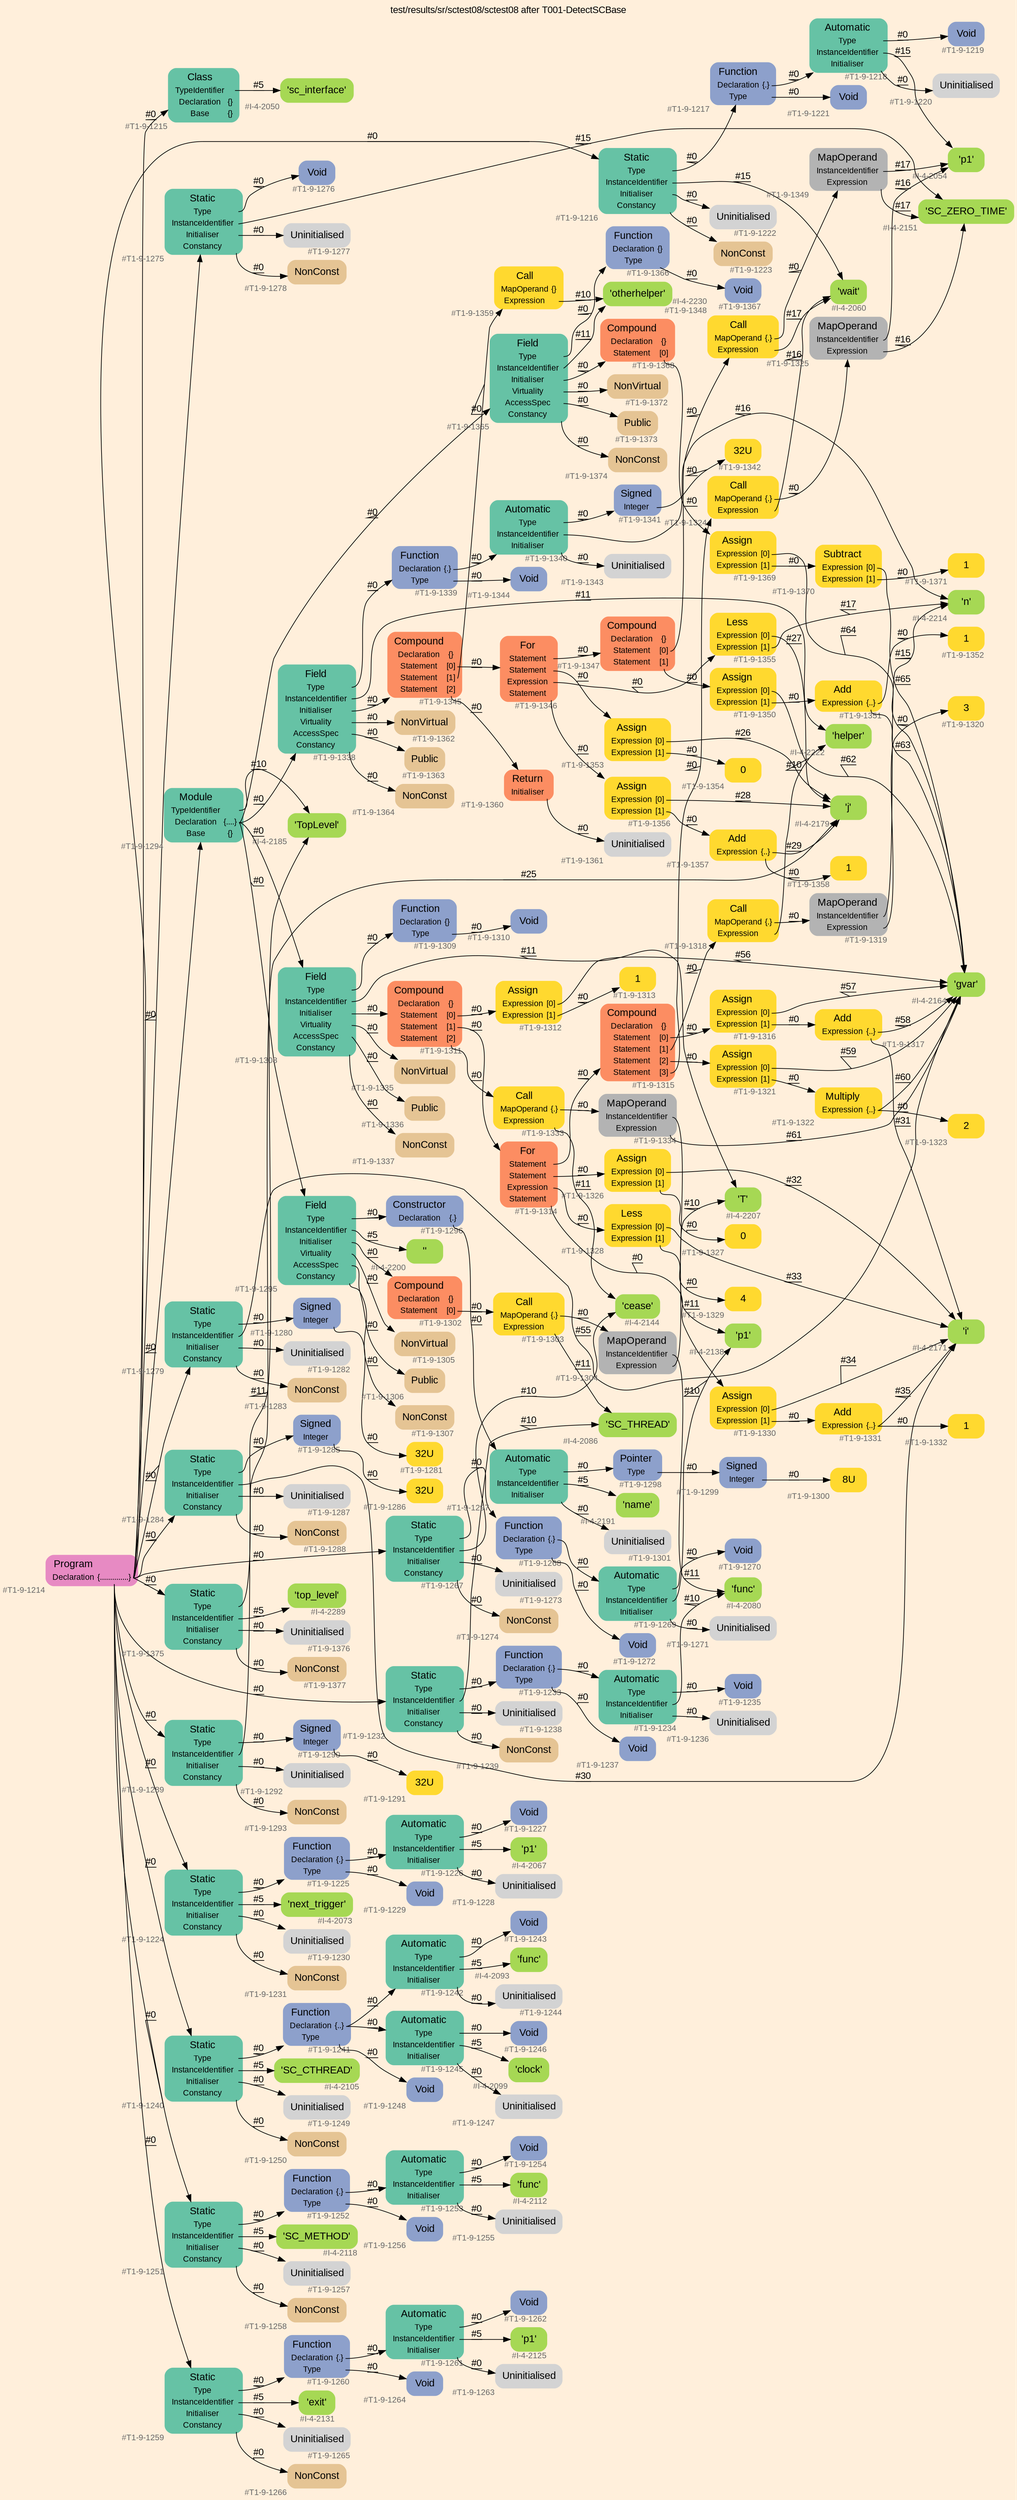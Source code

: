 digraph "test/results/sr/sctest08/sctest08 after T001-DetectSCBase" {
label = "test/results/sr/sctest08/sctest08 after T001-DetectSCBase"
labelloc = t
graph [
    rankdir = "LR"
    ranksep = 0.3
    bgcolor = antiquewhite1
    color = black
    fontcolor = black
    fontname = "Arial"
];
node [
    fontname = "Arial"
];
edge [
    fontname = "Arial"
];

// -------------------- node figure --------------------
// -------- block #T1-9-1214 ----------
"#T1-9-1214" [
    fillcolor = "/set28/4"
    xlabel = "#T1-9-1214"
    fontsize = "12"
    fontcolor = grey40
    shape = "plaintext"
    label = <<TABLE BORDER="0" CELLBORDER="0" CELLSPACING="0">
     <TR><TD><FONT COLOR="black" POINT-SIZE="15">Program</FONT></TD></TR>
     <TR><TD><FONT COLOR="black" POINT-SIZE="12">Declaration</FONT></TD><TD PORT="port0"><FONT COLOR="black" POINT-SIZE="12">{..............}</FONT></TD></TR>
    </TABLE>>
    style = "rounded,filled"
];

// -------- block #T1-9-1215 ----------
"#T1-9-1215" [
    fillcolor = "/set28/1"
    xlabel = "#T1-9-1215"
    fontsize = "12"
    fontcolor = grey40
    shape = "plaintext"
    label = <<TABLE BORDER="0" CELLBORDER="0" CELLSPACING="0">
     <TR><TD><FONT COLOR="black" POINT-SIZE="15">Class</FONT></TD></TR>
     <TR><TD><FONT COLOR="black" POINT-SIZE="12">TypeIdentifier</FONT></TD><TD PORT="port0"></TD></TR>
     <TR><TD><FONT COLOR="black" POINT-SIZE="12">Declaration</FONT></TD><TD PORT="port1"><FONT COLOR="black" POINT-SIZE="12">{}</FONT></TD></TR>
     <TR><TD><FONT COLOR="black" POINT-SIZE="12">Base</FONT></TD><TD PORT="port2"><FONT COLOR="black" POINT-SIZE="12">{}</FONT></TD></TR>
    </TABLE>>
    style = "rounded,filled"
];

// -------- block #I-4-2050 ----------
"#I-4-2050" [
    fillcolor = "/set28/5"
    xlabel = "#I-4-2050"
    fontsize = "12"
    fontcolor = grey40
    shape = "plaintext"
    label = <<TABLE BORDER="0" CELLBORDER="0" CELLSPACING="0">
     <TR><TD><FONT COLOR="black" POINT-SIZE="15">'sc_interface'</FONT></TD></TR>
    </TABLE>>
    style = "rounded,filled"
];

// -------- block #T1-9-1216 ----------
"#T1-9-1216" [
    fillcolor = "/set28/1"
    xlabel = "#T1-9-1216"
    fontsize = "12"
    fontcolor = grey40
    shape = "plaintext"
    label = <<TABLE BORDER="0" CELLBORDER="0" CELLSPACING="0">
     <TR><TD><FONT COLOR="black" POINT-SIZE="15">Static</FONT></TD></TR>
     <TR><TD><FONT COLOR="black" POINT-SIZE="12">Type</FONT></TD><TD PORT="port0"></TD></TR>
     <TR><TD><FONT COLOR="black" POINT-SIZE="12">InstanceIdentifier</FONT></TD><TD PORT="port1"></TD></TR>
     <TR><TD><FONT COLOR="black" POINT-SIZE="12">Initialiser</FONT></TD><TD PORT="port2"></TD></TR>
     <TR><TD><FONT COLOR="black" POINT-SIZE="12">Constancy</FONT></TD><TD PORT="port3"></TD></TR>
    </TABLE>>
    style = "rounded,filled"
];

// -------- block #T1-9-1217 ----------
"#T1-9-1217" [
    fillcolor = "/set28/3"
    xlabel = "#T1-9-1217"
    fontsize = "12"
    fontcolor = grey40
    shape = "plaintext"
    label = <<TABLE BORDER="0" CELLBORDER="0" CELLSPACING="0">
     <TR><TD><FONT COLOR="black" POINT-SIZE="15">Function</FONT></TD></TR>
     <TR><TD><FONT COLOR="black" POINT-SIZE="12">Declaration</FONT></TD><TD PORT="port0"><FONT COLOR="black" POINT-SIZE="12">{.}</FONT></TD></TR>
     <TR><TD><FONT COLOR="black" POINT-SIZE="12">Type</FONT></TD><TD PORT="port1"></TD></TR>
    </TABLE>>
    style = "rounded,filled"
];

// -------- block #T1-9-1218 ----------
"#T1-9-1218" [
    fillcolor = "/set28/1"
    xlabel = "#T1-9-1218"
    fontsize = "12"
    fontcolor = grey40
    shape = "plaintext"
    label = <<TABLE BORDER="0" CELLBORDER="0" CELLSPACING="0">
     <TR><TD><FONT COLOR="black" POINT-SIZE="15">Automatic</FONT></TD></TR>
     <TR><TD><FONT COLOR="black" POINT-SIZE="12">Type</FONT></TD><TD PORT="port0"></TD></TR>
     <TR><TD><FONT COLOR="black" POINT-SIZE="12">InstanceIdentifier</FONT></TD><TD PORT="port1"></TD></TR>
     <TR><TD><FONT COLOR="black" POINT-SIZE="12">Initialiser</FONT></TD><TD PORT="port2"></TD></TR>
    </TABLE>>
    style = "rounded,filled"
];

// -------- block #T1-9-1219 ----------
"#T1-9-1219" [
    fillcolor = "/set28/3"
    xlabel = "#T1-9-1219"
    fontsize = "12"
    fontcolor = grey40
    shape = "plaintext"
    label = <<TABLE BORDER="0" CELLBORDER="0" CELLSPACING="0">
     <TR><TD><FONT COLOR="black" POINT-SIZE="15">Void</FONT></TD></TR>
    </TABLE>>
    style = "rounded,filled"
];

// -------- block #I-4-2054 ----------
"#I-4-2054" [
    fillcolor = "/set28/5"
    xlabel = "#I-4-2054"
    fontsize = "12"
    fontcolor = grey40
    shape = "plaintext"
    label = <<TABLE BORDER="0" CELLBORDER="0" CELLSPACING="0">
     <TR><TD><FONT COLOR="black" POINT-SIZE="15">'p1'</FONT></TD></TR>
    </TABLE>>
    style = "rounded,filled"
];

// -------- block #T1-9-1220 ----------
"#T1-9-1220" [
    xlabel = "#T1-9-1220"
    fontsize = "12"
    fontcolor = grey40
    shape = "plaintext"
    label = <<TABLE BORDER="0" CELLBORDER="0" CELLSPACING="0">
     <TR><TD><FONT COLOR="black" POINT-SIZE="15">Uninitialised</FONT></TD></TR>
    </TABLE>>
    style = "rounded,filled"
];

// -------- block #T1-9-1221 ----------
"#T1-9-1221" [
    fillcolor = "/set28/3"
    xlabel = "#T1-9-1221"
    fontsize = "12"
    fontcolor = grey40
    shape = "plaintext"
    label = <<TABLE BORDER="0" CELLBORDER="0" CELLSPACING="0">
     <TR><TD><FONT COLOR="black" POINT-SIZE="15">Void</FONT></TD></TR>
    </TABLE>>
    style = "rounded,filled"
];

// -------- block #I-4-2060 ----------
"#I-4-2060" [
    fillcolor = "/set28/5"
    xlabel = "#I-4-2060"
    fontsize = "12"
    fontcolor = grey40
    shape = "plaintext"
    label = <<TABLE BORDER="0" CELLBORDER="0" CELLSPACING="0">
     <TR><TD><FONT COLOR="black" POINT-SIZE="15">'wait'</FONT></TD></TR>
    </TABLE>>
    style = "rounded,filled"
];

// -------- block #T1-9-1222 ----------
"#T1-9-1222" [
    xlabel = "#T1-9-1222"
    fontsize = "12"
    fontcolor = grey40
    shape = "plaintext"
    label = <<TABLE BORDER="0" CELLBORDER="0" CELLSPACING="0">
     <TR><TD><FONT COLOR="black" POINT-SIZE="15">Uninitialised</FONT></TD></TR>
    </TABLE>>
    style = "rounded,filled"
];

// -------- block #T1-9-1223 ----------
"#T1-9-1223" [
    fillcolor = "/set28/7"
    xlabel = "#T1-9-1223"
    fontsize = "12"
    fontcolor = grey40
    shape = "plaintext"
    label = <<TABLE BORDER="0" CELLBORDER="0" CELLSPACING="0">
     <TR><TD><FONT COLOR="black" POINT-SIZE="15">NonConst</FONT></TD></TR>
    </TABLE>>
    style = "rounded,filled"
];

// -------- block #T1-9-1224 ----------
"#T1-9-1224" [
    fillcolor = "/set28/1"
    xlabel = "#T1-9-1224"
    fontsize = "12"
    fontcolor = grey40
    shape = "plaintext"
    label = <<TABLE BORDER="0" CELLBORDER="0" CELLSPACING="0">
     <TR><TD><FONT COLOR="black" POINT-SIZE="15">Static</FONT></TD></TR>
     <TR><TD><FONT COLOR="black" POINT-SIZE="12">Type</FONT></TD><TD PORT="port0"></TD></TR>
     <TR><TD><FONT COLOR="black" POINT-SIZE="12">InstanceIdentifier</FONT></TD><TD PORT="port1"></TD></TR>
     <TR><TD><FONT COLOR="black" POINT-SIZE="12">Initialiser</FONT></TD><TD PORT="port2"></TD></TR>
     <TR><TD><FONT COLOR="black" POINT-SIZE="12">Constancy</FONT></TD><TD PORT="port3"></TD></TR>
    </TABLE>>
    style = "rounded,filled"
];

// -------- block #T1-9-1225 ----------
"#T1-9-1225" [
    fillcolor = "/set28/3"
    xlabel = "#T1-9-1225"
    fontsize = "12"
    fontcolor = grey40
    shape = "plaintext"
    label = <<TABLE BORDER="0" CELLBORDER="0" CELLSPACING="0">
     <TR><TD><FONT COLOR="black" POINT-SIZE="15">Function</FONT></TD></TR>
     <TR><TD><FONT COLOR="black" POINT-SIZE="12">Declaration</FONT></TD><TD PORT="port0"><FONT COLOR="black" POINT-SIZE="12">{.}</FONT></TD></TR>
     <TR><TD><FONT COLOR="black" POINT-SIZE="12">Type</FONT></TD><TD PORT="port1"></TD></TR>
    </TABLE>>
    style = "rounded,filled"
];

// -------- block #T1-9-1226 ----------
"#T1-9-1226" [
    fillcolor = "/set28/1"
    xlabel = "#T1-9-1226"
    fontsize = "12"
    fontcolor = grey40
    shape = "plaintext"
    label = <<TABLE BORDER="0" CELLBORDER="0" CELLSPACING="0">
     <TR><TD><FONT COLOR="black" POINT-SIZE="15">Automatic</FONT></TD></TR>
     <TR><TD><FONT COLOR="black" POINT-SIZE="12">Type</FONT></TD><TD PORT="port0"></TD></TR>
     <TR><TD><FONT COLOR="black" POINT-SIZE="12">InstanceIdentifier</FONT></TD><TD PORT="port1"></TD></TR>
     <TR><TD><FONT COLOR="black" POINT-SIZE="12">Initialiser</FONT></TD><TD PORT="port2"></TD></TR>
    </TABLE>>
    style = "rounded,filled"
];

// -------- block #T1-9-1227 ----------
"#T1-9-1227" [
    fillcolor = "/set28/3"
    xlabel = "#T1-9-1227"
    fontsize = "12"
    fontcolor = grey40
    shape = "plaintext"
    label = <<TABLE BORDER="0" CELLBORDER="0" CELLSPACING="0">
     <TR><TD><FONT COLOR="black" POINT-SIZE="15">Void</FONT></TD></TR>
    </TABLE>>
    style = "rounded,filled"
];

// -------- block #I-4-2067 ----------
"#I-4-2067" [
    fillcolor = "/set28/5"
    xlabel = "#I-4-2067"
    fontsize = "12"
    fontcolor = grey40
    shape = "plaintext"
    label = <<TABLE BORDER="0" CELLBORDER="0" CELLSPACING="0">
     <TR><TD><FONT COLOR="black" POINT-SIZE="15">'p1'</FONT></TD></TR>
    </TABLE>>
    style = "rounded,filled"
];

// -------- block #T1-9-1228 ----------
"#T1-9-1228" [
    xlabel = "#T1-9-1228"
    fontsize = "12"
    fontcolor = grey40
    shape = "plaintext"
    label = <<TABLE BORDER="0" CELLBORDER="0" CELLSPACING="0">
     <TR><TD><FONT COLOR="black" POINT-SIZE="15">Uninitialised</FONT></TD></TR>
    </TABLE>>
    style = "rounded,filled"
];

// -------- block #T1-9-1229 ----------
"#T1-9-1229" [
    fillcolor = "/set28/3"
    xlabel = "#T1-9-1229"
    fontsize = "12"
    fontcolor = grey40
    shape = "plaintext"
    label = <<TABLE BORDER="0" CELLBORDER="0" CELLSPACING="0">
     <TR><TD><FONT COLOR="black" POINT-SIZE="15">Void</FONT></TD></TR>
    </TABLE>>
    style = "rounded,filled"
];

// -------- block #I-4-2073 ----------
"#I-4-2073" [
    fillcolor = "/set28/5"
    xlabel = "#I-4-2073"
    fontsize = "12"
    fontcolor = grey40
    shape = "plaintext"
    label = <<TABLE BORDER="0" CELLBORDER="0" CELLSPACING="0">
     <TR><TD><FONT COLOR="black" POINT-SIZE="15">'next_trigger'</FONT></TD></TR>
    </TABLE>>
    style = "rounded,filled"
];

// -------- block #T1-9-1230 ----------
"#T1-9-1230" [
    xlabel = "#T1-9-1230"
    fontsize = "12"
    fontcolor = grey40
    shape = "plaintext"
    label = <<TABLE BORDER="0" CELLBORDER="0" CELLSPACING="0">
     <TR><TD><FONT COLOR="black" POINT-SIZE="15">Uninitialised</FONT></TD></TR>
    </TABLE>>
    style = "rounded,filled"
];

// -------- block #T1-9-1231 ----------
"#T1-9-1231" [
    fillcolor = "/set28/7"
    xlabel = "#T1-9-1231"
    fontsize = "12"
    fontcolor = grey40
    shape = "plaintext"
    label = <<TABLE BORDER="0" CELLBORDER="0" CELLSPACING="0">
     <TR><TD><FONT COLOR="black" POINT-SIZE="15">NonConst</FONT></TD></TR>
    </TABLE>>
    style = "rounded,filled"
];

// -------- block #T1-9-1232 ----------
"#T1-9-1232" [
    fillcolor = "/set28/1"
    xlabel = "#T1-9-1232"
    fontsize = "12"
    fontcolor = grey40
    shape = "plaintext"
    label = <<TABLE BORDER="0" CELLBORDER="0" CELLSPACING="0">
     <TR><TD><FONT COLOR="black" POINT-SIZE="15">Static</FONT></TD></TR>
     <TR><TD><FONT COLOR="black" POINT-SIZE="12">Type</FONT></TD><TD PORT="port0"></TD></TR>
     <TR><TD><FONT COLOR="black" POINT-SIZE="12">InstanceIdentifier</FONT></TD><TD PORT="port1"></TD></TR>
     <TR><TD><FONT COLOR="black" POINT-SIZE="12">Initialiser</FONT></TD><TD PORT="port2"></TD></TR>
     <TR><TD><FONT COLOR="black" POINT-SIZE="12">Constancy</FONT></TD><TD PORT="port3"></TD></TR>
    </TABLE>>
    style = "rounded,filled"
];

// -------- block #T1-9-1233 ----------
"#T1-9-1233" [
    fillcolor = "/set28/3"
    xlabel = "#T1-9-1233"
    fontsize = "12"
    fontcolor = grey40
    shape = "plaintext"
    label = <<TABLE BORDER="0" CELLBORDER="0" CELLSPACING="0">
     <TR><TD><FONT COLOR="black" POINT-SIZE="15">Function</FONT></TD></TR>
     <TR><TD><FONT COLOR="black" POINT-SIZE="12">Declaration</FONT></TD><TD PORT="port0"><FONT COLOR="black" POINT-SIZE="12">{.}</FONT></TD></TR>
     <TR><TD><FONT COLOR="black" POINT-SIZE="12">Type</FONT></TD><TD PORT="port1"></TD></TR>
    </TABLE>>
    style = "rounded,filled"
];

// -------- block #T1-9-1234 ----------
"#T1-9-1234" [
    fillcolor = "/set28/1"
    xlabel = "#T1-9-1234"
    fontsize = "12"
    fontcolor = grey40
    shape = "plaintext"
    label = <<TABLE BORDER="0" CELLBORDER="0" CELLSPACING="0">
     <TR><TD><FONT COLOR="black" POINT-SIZE="15">Automatic</FONT></TD></TR>
     <TR><TD><FONT COLOR="black" POINT-SIZE="12">Type</FONT></TD><TD PORT="port0"></TD></TR>
     <TR><TD><FONT COLOR="black" POINT-SIZE="12">InstanceIdentifier</FONT></TD><TD PORT="port1"></TD></TR>
     <TR><TD><FONT COLOR="black" POINT-SIZE="12">Initialiser</FONT></TD><TD PORT="port2"></TD></TR>
    </TABLE>>
    style = "rounded,filled"
];

// -------- block #T1-9-1235 ----------
"#T1-9-1235" [
    fillcolor = "/set28/3"
    xlabel = "#T1-9-1235"
    fontsize = "12"
    fontcolor = grey40
    shape = "plaintext"
    label = <<TABLE BORDER="0" CELLBORDER="0" CELLSPACING="0">
     <TR><TD><FONT COLOR="black" POINT-SIZE="15">Void</FONT></TD></TR>
    </TABLE>>
    style = "rounded,filled"
];

// -------- block #I-4-2080 ----------
"#I-4-2080" [
    fillcolor = "/set28/5"
    xlabel = "#I-4-2080"
    fontsize = "12"
    fontcolor = grey40
    shape = "plaintext"
    label = <<TABLE BORDER="0" CELLBORDER="0" CELLSPACING="0">
     <TR><TD><FONT COLOR="black" POINT-SIZE="15">'func'</FONT></TD></TR>
    </TABLE>>
    style = "rounded,filled"
];

// -------- block #T1-9-1236 ----------
"#T1-9-1236" [
    xlabel = "#T1-9-1236"
    fontsize = "12"
    fontcolor = grey40
    shape = "plaintext"
    label = <<TABLE BORDER="0" CELLBORDER="0" CELLSPACING="0">
     <TR><TD><FONT COLOR="black" POINT-SIZE="15">Uninitialised</FONT></TD></TR>
    </TABLE>>
    style = "rounded,filled"
];

// -------- block #T1-9-1237 ----------
"#T1-9-1237" [
    fillcolor = "/set28/3"
    xlabel = "#T1-9-1237"
    fontsize = "12"
    fontcolor = grey40
    shape = "plaintext"
    label = <<TABLE BORDER="0" CELLBORDER="0" CELLSPACING="0">
     <TR><TD><FONT COLOR="black" POINT-SIZE="15">Void</FONT></TD></TR>
    </TABLE>>
    style = "rounded,filled"
];

// -------- block #I-4-2086 ----------
"#I-4-2086" [
    fillcolor = "/set28/5"
    xlabel = "#I-4-2086"
    fontsize = "12"
    fontcolor = grey40
    shape = "plaintext"
    label = <<TABLE BORDER="0" CELLBORDER="0" CELLSPACING="0">
     <TR><TD><FONT COLOR="black" POINT-SIZE="15">'SC_THREAD'</FONT></TD></TR>
    </TABLE>>
    style = "rounded,filled"
];

// -------- block #T1-9-1238 ----------
"#T1-9-1238" [
    xlabel = "#T1-9-1238"
    fontsize = "12"
    fontcolor = grey40
    shape = "plaintext"
    label = <<TABLE BORDER="0" CELLBORDER="0" CELLSPACING="0">
     <TR><TD><FONT COLOR="black" POINT-SIZE="15">Uninitialised</FONT></TD></TR>
    </TABLE>>
    style = "rounded,filled"
];

// -------- block #T1-9-1239 ----------
"#T1-9-1239" [
    fillcolor = "/set28/7"
    xlabel = "#T1-9-1239"
    fontsize = "12"
    fontcolor = grey40
    shape = "plaintext"
    label = <<TABLE BORDER="0" CELLBORDER="0" CELLSPACING="0">
     <TR><TD><FONT COLOR="black" POINT-SIZE="15">NonConst</FONT></TD></TR>
    </TABLE>>
    style = "rounded,filled"
];

// -------- block #T1-9-1240 ----------
"#T1-9-1240" [
    fillcolor = "/set28/1"
    xlabel = "#T1-9-1240"
    fontsize = "12"
    fontcolor = grey40
    shape = "plaintext"
    label = <<TABLE BORDER="0" CELLBORDER="0" CELLSPACING="0">
     <TR><TD><FONT COLOR="black" POINT-SIZE="15">Static</FONT></TD></TR>
     <TR><TD><FONT COLOR="black" POINT-SIZE="12">Type</FONT></TD><TD PORT="port0"></TD></TR>
     <TR><TD><FONT COLOR="black" POINT-SIZE="12">InstanceIdentifier</FONT></TD><TD PORT="port1"></TD></TR>
     <TR><TD><FONT COLOR="black" POINT-SIZE="12">Initialiser</FONT></TD><TD PORT="port2"></TD></TR>
     <TR><TD><FONT COLOR="black" POINT-SIZE="12">Constancy</FONT></TD><TD PORT="port3"></TD></TR>
    </TABLE>>
    style = "rounded,filled"
];

// -------- block #T1-9-1241 ----------
"#T1-9-1241" [
    fillcolor = "/set28/3"
    xlabel = "#T1-9-1241"
    fontsize = "12"
    fontcolor = grey40
    shape = "plaintext"
    label = <<TABLE BORDER="0" CELLBORDER="0" CELLSPACING="0">
     <TR><TD><FONT COLOR="black" POINT-SIZE="15">Function</FONT></TD></TR>
     <TR><TD><FONT COLOR="black" POINT-SIZE="12">Declaration</FONT></TD><TD PORT="port0"><FONT COLOR="black" POINT-SIZE="12">{..}</FONT></TD></TR>
     <TR><TD><FONT COLOR="black" POINT-SIZE="12">Type</FONT></TD><TD PORT="port1"></TD></TR>
    </TABLE>>
    style = "rounded,filled"
];

// -------- block #T1-9-1242 ----------
"#T1-9-1242" [
    fillcolor = "/set28/1"
    xlabel = "#T1-9-1242"
    fontsize = "12"
    fontcolor = grey40
    shape = "plaintext"
    label = <<TABLE BORDER="0" CELLBORDER="0" CELLSPACING="0">
     <TR><TD><FONT COLOR="black" POINT-SIZE="15">Automatic</FONT></TD></TR>
     <TR><TD><FONT COLOR="black" POINT-SIZE="12">Type</FONT></TD><TD PORT="port0"></TD></TR>
     <TR><TD><FONT COLOR="black" POINT-SIZE="12">InstanceIdentifier</FONT></TD><TD PORT="port1"></TD></TR>
     <TR><TD><FONT COLOR="black" POINT-SIZE="12">Initialiser</FONT></TD><TD PORT="port2"></TD></TR>
    </TABLE>>
    style = "rounded,filled"
];

// -------- block #T1-9-1243 ----------
"#T1-9-1243" [
    fillcolor = "/set28/3"
    xlabel = "#T1-9-1243"
    fontsize = "12"
    fontcolor = grey40
    shape = "plaintext"
    label = <<TABLE BORDER="0" CELLBORDER="0" CELLSPACING="0">
     <TR><TD><FONT COLOR="black" POINT-SIZE="15">Void</FONT></TD></TR>
    </TABLE>>
    style = "rounded,filled"
];

// -------- block #I-4-2093 ----------
"#I-4-2093" [
    fillcolor = "/set28/5"
    xlabel = "#I-4-2093"
    fontsize = "12"
    fontcolor = grey40
    shape = "plaintext"
    label = <<TABLE BORDER="0" CELLBORDER="0" CELLSPACING="0">
     <TR><TD><FONT COLOR="black" POINT-SIZE="15">'func'</FONT></TD></TR>
    </TABLE>>
    style = "rounded,filled"
];

// -------- block #T1-9-1244 ----------
"#T1-9-1244" [
    xlabel = "#T1-9-1244"
    fontsize = "12"
    fontcolor = grey40
    shape = "plaintext"
    label = <<TABLE BORDER="0" CELLBORDER="0" CELLSPACING="0">
     <TR><TD><FONT COLOR="black" POINT-SIZE="15">Uninitialised</FONT></TD></TR>
    </TABLE>>
    style = "rounded,filled"
];

// -------- block #T1-9-1245 ----------
"#T1-9-1245" [
    fillcolor = "/set28/1"
    xlabel = "#T1-9-1245"
    fontsize = "12"
    fontcolor = grey40
    shape = "plaintext"
    label = <<TABLE BORDER="0" CELLBORDER="0" CELLSPACING="0">
     <TR><TD><FONT COLOR="black" POINT-SIZE="15">Automatic</FONT></TD></TR>
     <TR><TD><FONT COLOR="black" POINT-SIZE="12">Type</FONT></TD><TD PORT="port0"></TD></TR>
     <TR><TD><FONT COLOR="black" POINT-SIZE="12">InstanceIdentifier</FONT></TD><TD PORT="port1"></TD></TR>
     <TR><TD><FONT COLOR="black" POINT-SIZE="12">Initialiser</FONT></TD><TD PORT="port2"></TD></TR>
    </TABLE>>
    style = "rounded,filled"
];

// -------- block #T1-9-1246 ----------
"#T1-9-1246" [
    fillcolor = "/set28/3"
    xlabel = "#T1-9-1246"
    fontsize = "12"
    fontcolor = grey40
    shape = "plaintext"
    label = <<TABLE BORDER="0" CELLBORDER="0" CELLSPACING="0">
     <TR><TD><FONT COLOR="black" POINT-SIZE="15">Void</FONT></TD></TR>
    </TABLE>>
    style = "rounded,filled"
];

// -------- block #I-4-2099 ----------
"#I-4-2099" [
    fillcolor = "/set28/5"
    xlabel = "#I-4-2099"
    fontsize = "12"
    fontcolor = grey40
    shape = "plaintext"
    label = <<TABLE BORDER="0" CELLBORDER="0" CELLSPACING="0">
     <TR><TD><FONT COLOR="black" POINT-SIZE="15">'clock'</FONT></TD></TR>
    </TABLE>>
    style = "rounded,filled"
];

// -------- block #T1-9-1247 ----------
"#T1-9-1247" [
    xlabel = "#T1-9-1247"
    fontsize = "12"
    fontcolor = grey40
    shape = "plaintext"
    label = <<TABLE BORDER="0" CELLBORDER="0" CELLSPACING="0">
     <TR><TD><FONT COLOR="black" POINT-SIZE="15">Uninitialised</FONT></TD></TR>
    </TABLE>>
    style = "rounded,filled"
];

// -------- block #T1-9-1248 ----------
"#T1-9-1248" [
    fillcolor = "/set28/3"
    xlabel = "#T1-9-1248"
    fontsize = "12"
    fontcolor = grey40
    shape = "plaintext"
    label = <<TABLE BORDER="0" CELLBORDER="0" CELLSPACING="0">
     <TR><TD><FONT COLOR="black" POINT-SIZE="15">Void</FONT></TD></TR>
    </TABLE>>
    style = "rounded,filled"
];

// -------- block #I-4-2105 ----------
"#I-4-2105" [
    fillcolor = "/set28/5"
    xlabel = "#I-4-2105"
    fontsize = "12"
    fontcolor = grey40
    shape = "plaintext"
    label = <<TABLE BORDER="0" CELLBORDER="0" CELLSPACING="0">
     <TR><TD><FONT COLOR="black" POINT-SIZE="15">'SC_CTHREAD'</FONT></TD></TR>
    </TABLE>>
    style = "rounded,filled"
];

// -------- block #T1-9-1249 ----------
"#T1-9-1249" [
    xlabel = "#T1-9-1249"
    fontsize = "12"
    fontcolor = grey40
    shape = "plaintext"
    label = <<TABLE BORDER="0" CELLBORDER="0" CELLSPACING="0">
     <TR><TD><FONT COLOR="black" POINT-SIZE="15">Uninitialised</FONT></TD></TR>
    </TABLE>>
    style = "rounded,filled"
];

// -------- block #T1-9-1250 ----------
"#T1-9-1250" [
    fillcolor = "/set28/7"
    xlabel = "#T1-9-1250"
    fontsize = "12"
    fontcolor = grey40
    shape = "plaintext"
    label = <<TABLE BORDER="0" CELLBORDER="0" CELLSPACING="0">
     <TR><TD><FONT COLOR="black" POINT-SIZE="15">NonConst</FONT></TD></TR>
    </TABLE>>
    style = "rounded,filled"
];

// -------- block #T1-9-1251 ----------
"#T1-9-1251" [
    fillcolor = "/set28/1"
    xlabel = "#T1-9-1251"
    fontsize = "12"
    fontcolor = grey40
    shape = "plaintext"
    label = <<TABLE BORDER="0" CELLBORDER="0" CELLSPACING="0">
     <TR><TD><FONT COLOR="black" POINT-SIZE="15">Static</FONT></TD></TR>
     <TR><TD><FONT COLOR="black" POINT-SIZE="12">Type</FONT></TD><TD PORT="port0"></TD></TR>
     <TR><TD><FONT COLOR="black" POINT-SIZE="12">InstanceIdentifier</FONT></TD><TD PORT="port1"></TD></TR>
     <TR><TD><FONT COLOR="black" POINT-SIZE="12">Initialiser</FONT></TD><TD PORT="port2"></TD></TR>
     <TR><TD><FONT COLOR="black" POINT-SIZE="12">Constancy</FONT></TD><TD PORT="port3"></TD></TR>
    </TABLE>>
    style = "rounded,filled"
];

// -------- block #T1-9-1252 ----------
"#T1-9-1252" [
    fillcolor = "/set28/3"
    xlabel = "#T1-9-1252"
    fontsize = "12"
    fontcolor = grey40
    shape = "plaintext"
    label = <<TABLE BORDER="0" CELLBORDER="0" CELLSPACING="0">
     <TR><TD><FONT COLOR="black" POINT-SIZE="15">Function</FONT></TD></TR>
     <TR><TD><FONT COLOR="black" POINT-SIZE="12">Declaration</FONT></TD><TD PORT="port0"><FONT COLOR="black" POINT-SIZE="12">{.}</FONT></TD></TR>
     <TR><TD><FONT COLOR="black" POINT-SIZE="12">Type</FONT></TD><TD PORT="port1"></TD></TR>
    </TABLE>>
    style = "rounded,filled"
];

// -------- block #T1-9-1253 ----------
"#T1-9-1253" [
    fillcolor = "/set28/1"
    xlabel = "#T1-9-1253"
    fontsize = "12"
    fontcolor = grey40
    shape = "plaintext"
    label = <<TABLE BORDER="0" CELLBORDER="0" CELLSPACING="0">
     <TR><TD><FONT COLOR="black" POINT-SIZE="15">Automatic</FONT></TD></TR>
     <TR><TD><FONT COLOR="black" POINT-SIZE="12">Type</FONT></TD><TD PORT="port0"></TD></TR>
     <TR><TD><FONT COLOR="black" POINT-SIZE="12">InstanceIdentifier</FONT></TD><TD PORT="port1"></TD></TR>
     <TR><TD><FONT COLOR="black" POINT-SIZE="12">Initialiser</FONT></TD><TD PORT="port2"></TD></TR>
    </TABLE>>
    style = "rounded,filled"
];

// -------- block #T1-9-1254 ----------
"#T1-9-1254" [
    fillcolor = "/set28/3"
    xlabel = "#T1-9-1254"
    fontsize = "12"
    fontcolor = grey40
    shape = "plaintext"
    label = <<TABLE BORDER="0" CELLBORDER="0" CELLSPACING="0">
     <TR><TD><FONT COLOR="black" POINT-SIZE="15">Void</FONT></TD></TR>
    </TABLE>>
    style = "rounded,filled"
];

// -------- block #I-4-2112 ----------
"#I-4-2112" [
    fillcolor = "/set28/5"
    xlabel = "#I-4-2112"
    fontsize = "12"
    fontcolor = grey40
    shape = "plaintext"
    label = <<TABLE BORDER="0" CELLBORDER="0" CELLSPACING="0">
     <TR><TD><FONT COLOR="black" POINT-SIZE="15">'func'</FONT></TD></TR>
    </TABLE>>
    style = "rounded,filled"
];

// -------- block #T1-9-1255 ----------
"#T1-9-1255" [
    xlabel = "#T1-9-1255"
    fontsize = "12"
    fontcolor = grey40
    shape = "plaintext"
    label = <<TABLE BORDER="0" CELLBORDER="0" CELLSPACING="0">
     <TR><TD><FONT COLOR="black" POINT-SIZE="15">Uninitialised</FONT></TD></TR>
    </TABLE>>
    style = "rounded,filled"
];

// -------- block #T1-9-1256 ----------
"#T1-9-1256" [
    fillcolor = "/set28/3"
    xlabel = "#T1-9-1256"
    fontsize = "12"
    fontcolor = grey40
    shape = "plaintext"
    label = <<TABLE BORDER="0" CELLBORDER="0" CELLSPACING="0">
     <TR><TD><FONT COLOR="black" POINT-SIZE="15">Void</FONT></TD></TR>
    </TABLE>>
    style = "rounded,filled"
];

// -------- block #I-4-2118 ----------
"#I-4-2118" [
    fillcolor = "/set28/5"
    xlabel = "#I-4-2118"
    fontsize = "12"
    fontcolor = grey40
    shape = "plaintext"
    label = <<TABLE BORDER="0" CELLBORDER="0" CELLSPACING="0">
     <TR><TD><FONT COLOR="black" POINT-SIZE="15">'SC_METHOD'</FONT></TD></TR>
    </TABLE>>
    style = "rounded,filled"
];

// -------- block #T1-9-1257 ----------
"#T1-9-1257" [
    xlabel = "#T1-9-1257"
    fontsize = "12"
    fontcolor = grey40
    shape = "plaintext"
    label = <<TABLE BORDER="0" CELLBORDER="0" CELLSPACING="0">
     <TR><TD><FONT COLOR="black" POINT-SIZE="15">Uninitialised</FONT></TD></TR>
    </TABLE>>
    style = "rounded,filled"
];

// -------- block #T1-9-1258 ----------
"#T1-9-1258" [
    fillcolor = "/set28/7"
    xlabel = "#T1-9-1258"
    fontsize = "12"
    fontcolor = grey40
    shape = "plaintext"
    label = <<TABLE BORDER="0" CELLBORDER="0" CELLSPACING="0">
     <TR><TD><FONT COLOR="black" POINT-SIZE="15">NonConst</FONT></TD></TR>
    </TABLE>>
    style = "rounded,filled"
];

// -------- block #T1-9-1259 ----------
"#T1-9-1259" [
    fillcolor = "/set28/1"
    xlabel = "#T1-9-1259"
    fontsize = "12"
    fontcolor = grey40
    shape = "plaintext"
    label = <<TABLE BORDER="0" CELLBORDER="0" CELLSPACING="0">
     <TR><TD><FONT COLOR="black" POINT-SIZE="15">Static</FONT></TD></TR>
     <TR><TD><FONT COLOR="black" POINT-SIZE="12">Type</FONT></TD><TD PORT="port0"></TD></TR>
     <TR><TD><FONT COLOR="black" POINT-SIZE="12">InstanceIdentifier</FONT></TD><TD PORT="port1"></TD></TR>
     <TR><TD><FONT COLOR="black" POINT-SIZE="12">Initialiser</FONT></TD><TD PORT="port2"></TD></TR>
     <TR><TD><FONT COLOR="black" POINT-SIZE="12">Constancy</FONT></TD><TD PORT="port3"></TD></TR>
    </TABLE>>
    style = "rounded,filled"
];

// -------- block #T1-9-1260 ----------
"#T1-9-1260" [
    fillcolor = "/set28/3"
    xlabel = "#T1-9-1260"
    fontsize = "12"
    fontcolor = grey40
    shape = "plaintext"
    label = <<TABLE BORDER="0" CELLBORDER="0" CELLSPACING="0">
     <TR><TD><FONT COLOR="black" POINT-SIZE="15">Function</FONT></TD></TR>
     <TR><TD><FONT COLOR="black" POINT-SIZE="12">Declaration</FONT></TD><TD PORT="port0"><FONT COLOR="black" POINT-SIZE="12">{.}</FONT></TD></TR>
     <TR><TD><FONT COLOR="black" POINT-SIZE="12">Type</FONT></TD><TD PORT="port1"></TD></TR>
    </TABLE>>
    style = "rounded,filled"
];

// -------- block #T1-9-1261 ----------
"#T1-9-1261" [
    fillcolor = "/set28/1"
    xlabel = "#T1-9-1261"
    fontsize = "12"
    fontcolor = grey40
    shape = "plaintext"
    label = <<TABLE BORDER="0" CELLBORDER="0" CELLSPACING="0">
     <TR><TD><FONT COLOR="black" POINT-SIZE="15">Automatic</FONT></TD></TR>
     <TR><TD><FONT COLOR="black" POINT-SIZE="12">Type</FONT></TD><TD PORT="port0"></TD></TR>
     <TR><TD><FONT COLOR="black" POINT-SIZE="12">InstanceIdentifier</FONT></TD><TD PORT="port1"></TD></TR>
     <TR><TD><FONT COLOR="black" POINT-SIZE="12">Initialiser</FONT></TD><TD PORT="port2"></TD></TR>
    </TABLE>>
    style = "rounded,filled"
];

// -------- block #T1-9-1262 ----------
"#T1-9-1262" [
    fillcolor = "/set28/3"
    xlabel = "#T1-9-1262"
    fontsize = "12"
    fontcolor = grey40
    shape = "plaintext"
    label = <<TABLE BORDER="0" CELLBORDER="0" CELLSPACING="0">
     <TR><TD><FONT COLOR="black" POINT-SIZE="15">Void</FONT></TD></TR>
    </TABLE>>
    style = "rounded,filled"
];

// -------- block #I-4-2125 ----------
"#I-4-2125" [
    fillcolor = "/set28/5"
    xlabel = "#I-4-2125"
    fontsize = "12"
    fontcolor = grey40
    shape = "plaintext"
    label = <<TABLE BORDER="0" CELLBORDER="0" CELLSPACING="0">
     <TR><TD><FONT COLOR="black" POINT-SIZE="15">'p1'</FONT></TD></TR>
    </TABLE>>
    style = "rounded,filled"
];

// -------- block #T1-9-1263 ----------
"#T1-9-1263" [
    xlabel = "#T1-9-1263"
    fontsize = "12"
    fontcolor = grey40
    shape = "plaintext"
    label = <<TABLE BORDER="0" CELLBORDER="0" CELLSPACING="0">
     <TR><TD><FONT COLOR="black" POINT-SIZE="15">Uninitialised</FONT></TD></TR>
    </TABLE>>
    style = "rounded,filled"
];

// -------- block #T1-9-1264 ----------
"#T1-9-1264" [
    fillcolor = "/set28/3"
    xlabel = "#T1-9-1264"
    fontsize = "12"
    fontcolor = grey40
    shape = "plaintext"
    label = <<TABLE BORDER="0" CELLBORDER="0" CELLSPACING="0">
     <TR><TD><FONT COLOR="black" POINT-SIZE="15">Void</FONT></TD></TR>
    </TABLE>>
    style = "rounded,filled"
];

// -------- block #I-4-2131 ----------
"#I-4-2131" [
    fillcolor = "/set28/5"
    xlabel = "#I-4-2131"
    fontsize = "12"
    fontcolor = grey40
    shape = "plaintext"
    label = <<TABLE BORDER="0" CELLBORDER="0" CELLSPACING="0">
     <TR><TD><FONT COLOR="black" POINT-SIZE="15">'exit'</FONT></TD></TR>
    </TABLE>>
    style = "rounded,filled"
];

// -------- block #T1-9-1265 ----------
"#T1-9-1265" [
    xlabel = "#T1-9-1265"
    fontsize = "12"
    fontcolor = grey40
    shape = "plaintext"
    label = <<TABLE BORDER="0" CELLBORDER="0" CELLSPACING="0">
     <TR><TD><FONT COLOR="black" POINT-SIZE="15">Uninitialised</FONT></TD></TR>
    </TABLE>>
    style = "rounded,filled"
];

// -------- block #T1-9-1266 ----------
"#T1-9-1266" [
    fillcolor = "/set28/7"
    xlabel = "#T1-9-1266"
    fontsize = "12"
    fontcolor = grey40
    shape = "plaintext"
    label = <<TABLE BORDER="0" CELLBORDER="0" CELLSPACING="0">
     <TR><TD><FONT COLOR="black" POINT-SIZE="15">NonConst</FONT></TD></TR>
    </TABLE>>
    style = "rounded,filled"
];

// -------- block #T1-9-1267 ----------
"#T1-9-1267" [
    fillcolor = "/set28/1"
    xlabel = "#T1-9-1267"
    fontsize = "12"
    fontcolor = grey40
    shape = "plaintext"
    label = <<TABLE BORDER="0" CELLBORDER="0" CELLSPACING="0">
     <TR><TD><FONT COLOR="black" POINT-SIZE="15">Static</FONT></TD></TR>
     <TR><TD><FONT COLOR="black" POINT-SIZE="12">Type</FONT></TD><TD PORT="port0"></TD></TR>
     <TR><TD><FONT COLOR="black" POINT-SIZE="12">InstanceIdentifier</FONT></TD><TD PORT="port1"></TD></TR>
     <TR><TD><FONT COLOR="black" POINT-SIZE="12">Initialiser</FONT></TD><TD PORT="port2"></TD></TR>
     <TR><TD><FONT COLOR="black" POINT-SIZE="12">Constancy</FONT></TD><TD PORT="port3"></TD></TR>
    </TABLE>>
    style = "rounded,filled"
];

// -------- block #T1-9-1268 ----------
"#T1-9-1268" [
    fillcolor = "/set28/3"
    xlabel = "#T1-9-1268"
    fontsize = "12"
    fontcolor = grey40
    shape = "plaintext"
    label = <<TABLE BORDER="0" CELLBORDER="0" CELLSPACING="0">
     <TR><TD><FONT COLOR="black" POINT-SIZE="15">Function</FONT></TD></TR>
     <TR><TD><FONT COLOR="black" POINT-SIZE="12">Declaration</FONT></TD><TD PORT="port0"><FONT COLOR="black" POINT-SIZE="12">{.}</FONT></TD></TR>
     <TR><TD><FONT COLOR="black" POINT-SIZE="12">Type</FONT></TD><TD PORT="port1"></TD></TR>
    </TABLE>>
    style = "rounded,filled"
];

// -------- block #T1-9-1269 ----------
"#T1-9-1269" [
    fillcolor = "/set28/1"
    xlabel = "#T1-9-1269"
    fontsize = "12"
    fontcolor = grey40
    shape = "plaintext"
    label = <<TABLE BORDER="0" CELLBORDER="0" CELLSPACING="0">
     <TR><TD><FONT COLOR="black" POINT-SIZE="15">Automatic</FONT></TD></TR>
     <TR><TD><FONT COLOR="black" POINT-SIZE="12">Type</FONT></TD><TD PORT="port0"></TD></TR>
     <TR><TD><FONT COLOR="black" POINT-SIZE="12">InstanceIdentifier</FONT></TD><TD PORT="port1"></TD></TR>
     <TR><TD><FONT COLOR="black" POINT-SIZE="12">Initialiser</FONT></TD><TD PORT="port2"></TD></TR>
    </TABLE>>
    style = "rounded,filled"
];

// -------- block #T1-9-1270 ----------
"#T1-9-1270" [
    fillcolor = "/set28/3"
    xlabel = "#T1-9-1270"
    fontsize = "12"
    fontcolor = grey40
    shape = "plaintext"
    label = <<TABLE BORDER="0" CELLBORDER="0" CELLSPACING="0">
     <TR><TD><FONT COLOR="black" POINT-SIZE="15">Void</FONT></TD></TR>
    </TABLE>>
    style = "rounded,filled"
];

// -------- block #I-4-2138 ----------
"#I-4-2138" [
    fillcolor = "/set28/5"
    xlabel = "#I-4-2138"
    fontsize = "12"
    fontcolor = grey40
    shape = "plaintext"
    label = <<TABLE BORDER="0" CELLBORDER="0" CELLSPACING="0">
     <TR><TD><FONT COLOR="black" POINT-SIZE="15">'p1'</FONT></TD></TR>
    </TABLE>>
    style = "rounded,filled"
];

// -------- block #T1-9-1271 ----------
"#T1-9-1271" [
    xlabel = "#T1-9-1271"
    fontsize = "12"
    fontcolor = grey40
    shape = "plaintext"
    label = <<TABLE BORDER="0" CELLBORDER="0" CELLSPACING="0">
     <TR><TD><FONT COLOR="black" POINT-SIZE="15">Uninitialised</FONT></TD></TR>
    </TABLE>>
    style = "rounded,filled"
];

// -------- block #T1-9-1272 ----------
"#T1-9-1272" [
    fillcolor = "/set28/3"
    xlabel = "#T1-9-1272"
    fontsize = "12"
    fontcolor = grey40
    shape = "plaintext"
    label = <<TABLE BORDER="0" CELLBORDER="0" CELLSPACING="0">
     <TR><TD><FONT COLOR="black" POINT-SIZE="15">Void</FONT></TD></TR>
    </TABLE>>
    style = "rounded,filled"
];

// -------- block #I-4-2144 ----------
"#I-4-2144" [
    fillcolor = "/set28/5"
    xlabel = "#I-4-2144"
    fontsize = "12"
    fontcolor = grey40
    shape = "plaintext"
    label = <<TABLE BORDER="0" CELLBORDER="0" CELLSPACING="0">
     <TR><TD><FONT COLOR="black" POINT-SIZE="15">'cease'</FONT></TD></TR>
    </TABLE>>
    style = "rounded,filled"
];

// -------- block #T1-9-1273 ----------
"#T1-9-1273" [
    xlabel = "#T1-9-1273"
    fontsize = "12"
    fontcolor = grey40
    shape = "plaintext"
    label = <<TABLE BORDER="0" CELLBORDER="0" CELLSPACING="0">
     <TR><TD><FONT COLOR="black" POINT-SIZE="15">Uninitialised</FONT></TD></TR>
    </TABLE>>
    style = "rounded,filled"
];

// -------- block #T1-9-1274 ----------
"#T1-9-1274" [
    fillcolor = "/set28/7"
    xlabel = "#T1-9-1274"
    fontsize = "12"
    fontcolor = grey40
    shape = "plaintext"
    label = <<TABLE BORDER="0" CELLBORDER="0" CELLSPACING="0">
     <TR><TD><FONT COLOR="black" POINT-SIZE="15">NonConst</FONT></TD></TR>
    </TABLE>>
    style = "rounded,filled"
];

// -------- block #T1-9-1275 ----------
"#T1-9-1275" [
    fillcolor = "/set28/1"
    xlabel = "#T1-9-1275"
    fontsize = "12"
    fontcolor = grey40
    shape = "plaintext"
    label = <<TABLE BORDER="0" CELLBORDER="0" CELLSPACING="0">
     <TR><TD><FONT COLOR="black" POINT-SIZE="15">Static</FONT></TD></TR>
     <TR><TD><FONT COLOR="black" POINT-SIZE="12">Type</FONT></TD><TD PORT="port0"></TD></TR>
     <TR><TD><FONT COLOR="black" POINT-SIZE="12">InstanceIdentifier</FONT></TD><TD PORT="port1"></TD></TR>
     <TR><TD><FONT COLOR="black" POINT-SIZE="12">Initialiser</FONT></TD><TD PORT="port2"></TD></TR>
     <TR><TD><FONT COLOR="black" POINT-SIZE="12">Constancy</FONT></TD><TD PORT="port3"></TD></TR>
    </TABLE>>
    style = "rounded,filled"
];

// -------- block #T1-9-1276 ----------
"#T1-9-1276" [
    fillcolor = "/set28/3"
    xlabel = "#T1-9-1276"
    fontsize = "12"
    fontcolor = grey40
    shape = "plaintext"
    label = <<TABLE BORDER="0" CELLBORDER="0" CELLSPACING="0">
     <TR><TD><FONT COLOR="black" POINT-SIZE="15">Void</FONT></TD></TR>
    </TABLE>>
    style = "rounded,filled"
];

// -------- block #I-4-2151 ----------
"#I-4-2151" [
    fillcolor = "/set28/5"
    xlabel = "#I-4-2151"
    fontsize = "12"
    fontcolor = grey40
    shape = "plaintext"
    label = <<TABLE BORDER="0" CELLBORDER="0" CELLSPACING="0">
     <TR><TD><FONT COLOR="black" POINT-SIZE="15">'SC_ZERO_TIME'</FONT></TD></TR>
    </TABLE>>
    style = "rounded,filled"
];

// -------- block #T1-9-1277 ----------
"#T1-9-1277" [
    xlabel = "#T1-9-1277"
    fontsize = "12"
    fontcolor = grey40
    shape = "plaintext"
    label = <<TABLE BORDER="0" CELLBORDER="0" CELLSPACING="0">
     <TR><TD><FONT COLOR="black" POINT-SIZE="15">Uninitialised</FONT></TD></TR>
    </TABLE>>
    style = "rounded,filled"
];

// -------- block #T1-9-1278 ----------
"#T1-9-1278" [
    fillcolor = "/set28/7"
    xlabel = "#T1-9-1278"
    fontsize = "12"
    fontcolor = grey40
    shape = "plaintext"
    label = <<TABLE BORDER="0" CELLBORDER="0" CELLSPACING="0">
     <TR><TD><FONT COLOR="black" POINT-SIZE="15">NonConst</FONT></TD></TR>
    </TABLE>>
    style = "rounded,filled"
];

// -------- block #T1-9-1279 ----------
"#T1-9-1279" [
    fillcolor = "/set28/1"
    xlabel = "#T1-9-1279"
    fontsize = "12"
    fontcolor = grey40
    shape = "plaintext"
    label = <<TABLE BORDER="0" CELLBORDER="0" CELLSPACING="0">
     <TR><TD><FONT COLOR="black" POINT-SIZE="15">Static</FONT></TD></TR>
     <TR><TD><FONT COLOR="black" POINT-SIZE="12">Type</FONT></TD><TD PORT="port0"></TD></TR>
     <TR><TD><FONT COLOR="black" POINT-SIZE="12">InstanceIdentifier</FONT></TD><TD PORT="port1"></TD></TR>
     <TR><TD><FONT COLOR="black" POINT-SIZE="12">Initialiser</FONT></TD><TD PORT="port2"></TD></TR>
     <TR><TD><FONT COLOR="black" POINT-SIZE="12">Constancy</FONT></TD><TD PORT="port3"></TD></TR>
    </TABLE>>
    style = "rounded,filled"
];

// -------- block #T1-9-1280 ----------
"#T1-9-1280" [
    fillcolor = "/set28/3"
    xlabel = "#T1-9-1280"
    fontsize = "12"
    fontcolor = grey40
    shape = "plaintext"
    label = <<TABLE BORDER="0" CELLBORDER="0" CELLSPACING="0">
     <TR><TD><FONT COLOR="black" POINT-SIZE="15">Signed</FONT></TD></TR>
     <TR><TD><FONT COLOR="black" POINT-SIZE="12">Integer</FONT></TD><TD PORT="port0"></TD></TR>
    </TABLE>>
    style = "rounded,filled"
];

// -------- block #T1-9-1281 ----------
"#T1-9-1281" [
    fillcolor = "/set28/6"
    xlabel = "#T1-9-1281"
    fontsize = "12"
    fontcolor = grey40
    shape = "plaintext"
    label = <<TABLE BORDER="0" CELLBORDER="0" CELLSPACING="0">
     <TR><TD><FONT COLOR="black" POINT-SIZE="15">32U</FONT></TD></TR>
    </TABLE>>
    style = "rounded,filled"
];

// -------- block #I-4-2164 ----------
"#I-4-2164" [
    fillcolor = "/set28/5"
    xlabel = "#I-4-2164"
    fontsize = "12"
    fontcolor = grey40
    shape = "plaintext"
    label = <<TABLE BORDER="0" CELLBORDER="0" CELLSPACING="0">
     <TR><TD><FONT COLOR="black" POINT-SIZE="15">'gvar'</FONT></TD></TR>
    </TABLE>>
    style = "rounded,filled"
];

// -------- block #T1-9-1282 ----------
"#T1-9-1282" [
    xlabel = "#T1-9-1282"
    fontsize = "12"
    fontcolor = grey40
    shape = "plaintext"
    label = <<TABLE BORDER="0" CELLBORDER="0" CELLSPACING="0">
     <TR><TD><FONT COLOR="black" POINT-SIZE="15">Uninitialised</FONT></TD></TR>
    </TABLE>>
    style = "rounded,filled"
];

// -------- block #T1-9-1283 ----------
"#T1-9-1283" [
    fillcolor = "/set28/7"
    xlabel = "#T1-9-1283"
    fontsize = "12"
    fontcolor = grey40
    shape = "plaintext"
    label = <<TABLE BORDER="0" CELLBORDER="0" CELLSPACING="0">
     <TR><TD><FONT COLOR="black" POINT-SIZE="15">NonConst</FONT></TD></TR>
    </TABLE>>
    style = "rounded,filled"
];

// -------- block #T1-9-1284 ----------
"#T1-9-1284" [
    fillcolor = "/set28/1"
    xlabel = "#T1-9-1284"
    fontsize = "12"
    fontcolor = grey40
    shape = "plaintext"
    label = <<TABLE BORDER="0" CELLBORDER="0" CELLSPACING="0">
     <TR><TD><FONT COLOR="black" POINT-SIZE="15">Static</FONT></TD></TR>
     <TR><TD><FONT COLOR="black" POINT-SIZE="12">Type</FONT></TD><TD PORT="port0"></TD></TR>
     <TR><TD><FONT COLOR="black" POINT-SIZE="12">InstanceIdentifier</FONT></TD><TD PORT="port1"></TD></TR>
     <TR><TD><FONT COLOR="black" POINT-SIZE="12">Initialiser</FONT></TD><TD PORT="port2"></TD></TR>
     <TR><TD><FONT COLOR="black" POINT-SIZE="12">Constancy</FONT></TD><TD PORT="port3"></TD></TR>
    </TABLE>>
    style = "rounded,filled"
];

// -------- block #T1-9-1285 ----------
"#T1-9-1285" [
    fillcolor = "/set28/3"
    xlabel = "#T1-9-1285"
    fontsize = "12"
    fontcolor = grey40
    shape = "plaintext"
    label = <<TABLE BORDER="0" CELLBORDER="0" CELLSPACING="0">
     <TR><TD><FONT COLOR="black" POINT-SIZE="15">Signed</FONT></TD></TR>
     <TR><TD><FONT COLOR="black" POINT-SIZE="12">Integer</FONT></TD><TD PORT="port0"></TD></TR>
    </TABLE>>
    style = "rounded,filled"
];

// -------- block #T1-9-1286 ----------
"#T1-9-1286" [
    fillcolor = "/set28/6"
    xlabel = "#T1-9-1286"
    fontsize = "12"
    fontcolor = grey40
    shape = "plaintext"
    label = <<TABLE BORDER="0" CELLBORDER="0" CELLSPACING="0">
     <TR><TD><FONT COLOR="black" POINT-SIZE="15">32U</FONT></TD></TR>
    </TABLE>>
    style = "rounded,filled"
];

// -------- block #I-4-2171 ----------
"#I-4-2171" [
    fillcolor = "/set28/5"
    xlabel = "#I-4-2171"
    fontsize = "12"
    fontcolor = grey40
    shape = "plaintext"
    label = <<TABLE BORDER="0" CELLBORDER="0" CELLSPACING="0">
     <TR><TD><FONT COLOR="black" POINT-SIZE="15">'i'</FONT></TD></TR>
    </TABLE>>
    style = "rounded,filled"
];

// -------- block #T1-9-1287 ----------
"#T1-9-1287" [
    xlabel = "#T1-9-1287"
    fontsize = "12"
    fontcolor = grey40
    shape = "plaintext"
    label = <<TABLE BORDER="0" CELLBORDER="0" CELLSPACING="0">
     <TR><TD><FONT COLOR="black" POINT-SIZE="15">Uninitialised</FONT></TD></TR>
    </TABLE>>
    style = "rounded,filled"
];

// -------- block #T1-9-1288 ----------
"#T1-9-1288" [
    fillcolor = "/set28/7"
    xlabel = "#T1-9-1288"
    fontsize = "12"
    fontcolor = grey40
    shape = "plaintext"
    label = <<TABLE BORDER="0" CELLBORDER="0" CELLSPACING="0">
     <TR><TD><FONT COLOR="black" POINT-SIZE="15">NonConst</FONT></TD></TR>
    </TABLE>>
    style = "rounded,filled"
];

// -------- block #T1-9-1289 ----------
"#T1-9-1289" [
    fillcolor = "/set28/1"
    xlabel = "#T1-9-1289"
    fontsize = "12"
    fontcolor = grey40
    shape = "plaintext"
    label = <<TABLE BORDER="0" CELLBORDER="0" CELLSPACING="0">
     <TR><TD><FONT COLOR="black" POINT-SIZE="15">Static</FONT></TD></TR>
     <TR><TD><FONT COLOR="black" POINT-SIZE="12">Type</FONT></TD><TD PORT="port0"></TD></TR>
     <TR><TD><FONT COLOR="black" POINT-SIZE="12">InstanceIdentifier</FONT></TD><TD PORT="port1"></TD></TR>
     <TR><TD><FONT COLOR="black" POINT-SIZE="12">Initialiser</FONT></TD><TD PORT="port2"></TD></TR>
     <TR><TD><FONT COLOR="black" POINT-SIZE="12">Constancy</FONT></TD><TD PORT="port3"></TD></TR>
    </TABLE>>
    style = "rounded,filled"
];

// -------- block #T1-9-1290 ----------
"#T1-9-1290" [
    fillcolor = "/set28/3"
    xlabel = "#T1-9-1290"
    fontsize = "12"
    fontcolor = grey40
    shape = "plaintext"
    label = <<TABLE BORDER="0" CELLBORDER="0" CELLSPACING="0">
     <TR><TD><FONT COLOR="black" POINT-SIZE="15">Signed</FONT></TD></TR>
     <TR><TD><FONT COLOR="black" POINT-SIZE="12">Integer</FONT></TD><TD PORT="port0"></TD></TR>
    </TABLE>>
    style = "rounded,filled"
];

// -------- block #T1-9-1291 ----------
"#T1-9-1291" [
    fillcolor = "/set28/6"
    xlabel = "#T1-9-1291"
    fontsize = "12"
    fontcolor = grey40
    shape = "plaintext"
    label = <<TABLE BORDER="0" CELLBORDER="0" CELLSPACING="0">
     <TR><TD><FONT COLOR="black" POINT-SIZE="15">32U</FONT></TD></TR>
    </TABLE>>
    style = "rounded,filled"
];

// -------- block #I-4-2179 ----------
"#I-4-2179" [
    fillcolor = "/set28/5"
    xlabel = "#I-4-2179"
    fontsize = "12"
    fontcolor = grey40
    shape = "plaintext"
    label = <<TABLE BORDER="0" CELLBORDER="0" CELLSPACING="0">
     <TR><TD><FONT COLOR="black" POINT-SIZE="15">'j'</FONT></TD></TR>
    </TABLE>>
    style = "rounded,filled"
];

// -------- block #T1-9-1292 ----------
"#T1-9-1292" [
    xlabel = "#T1-9-1292"
    fontsize = "12"
    fontcolor = grey40
    shape = "plaintext"
    label = <<TABLE BORDER="0" CELLBORDER="0" CELLSPACING="0">
     <TR><TD><FONT COLOR="black" POINT-SIZE="15">Uninitialised</FONT></TD></TR>
    </TABLE>>
    style = "rounded,filled"
];

// -------- block #T1-9-1293 ----------
"#T1-9-1293" [
    fillcolor = "/set28/7"
    xlabel = "#T1-9-1293"
    fontsize = "12"
    fontcolor = grey40
    shape = "plaintext"
    label = <<TABLE BORDER="0" CELLBORDER="0" CELLSPACING="0">
     <TR><TD><FONT COLOR="black" POINT-SIZE="15">NonConst</FONT></TD></TR>
    </TABLE>>
    style = "rounded,filled"
];

// -------- block #T1-9-1294 ----------
"#T1-9-1294" [
    fillcolor = "/set28/1"
    xlabel = "#T1-9-1294"
    fontsize = "12"
    fontcolor = grey40
    shape = "plaintext"
    label = <<TABLE BORDER="0" CELLBORDER="0" CELLSPACING="0">
     <TR><TD><FONT COLOR="black" POINT-SIZE="15">Module</FONT></TD></TR>
     <TR><TD><FONT COLOR="black" POINT-SIZE="12">TypeIdentifier</FONT></TD><TD PORT="port0"></TD></TR>
     <TR><TD><FONT COLOR="black" POINT-SIZE="12">Declaration</FONT></TD><TD PORT="port1"><FONT COLOR="black" POINT-SIZE="12">{....}</FONT></TD></TR>
     <TR><TD><FONT COLOR="black" POINT-SIZE="12">Base</FONT></TD><TD PORT="port2"><FONT COLOR="black" POINT-SIZE="12">{}</FONT></TD></TR>
    </TABLE>>
    style = "rounded,filled"
];

// -------- block #I-4-2185 ----------
"#I-4-2185" [
    fillcolor = "/set28/5"
    xlabel = "#I-4-2185"
    fontsize = "12"
    fontcolor = grey40
    shape = "plaintext"
    label = <<TABLE BORDER="0" CELLBORDER="0" CELLSPACING="0">
     <TR><TD><FONT COLOR="black" POINT-SIZE="15">'TopLevel'</FONT></TD></TR>
    </TABLE>>
    style = "rounded,filled"
];

// -------- block #T1-9-1295 ----------
"#T1-9-1295" [
    fillcolor = "/set28/1"
    xlabel = "#T1-9-1295"
    fontsize = "12"
    fontcolor = grey40
    shape = "plaintext"
    label = <<TABLE BORDER="0" CELLBORDER="0" CELLSPACING="0">
     <TR><TD><FONT COLOR="black" POINT-SIZE="15">Field</FONT></TD></TR>
     <TR><TD><FONT COLOR="black" POINT-SIZE="12">Type</FONT></TD><TD PORT="port0"></TD></TR>
     <TR><TD><FONT COLOR="black" POINT-SIZE="12">InstanceIdentifier</FONT></TD><TD PORT="port1"></TD></TR>
     <TR><TD><FONT COLOR="black" POINT-SIZE="12">Initialiser</FONT></TD><TD PORT="port2"></TD></TR>
     <TR><TD><FONT COLOR="black" POINT-SIZE="12">Virtuality</FONT></TD><TD PORT="port3"></TD></TR>
     <TR><TD><FONT COLOR="black" POINT-SIZE="12">AccessSpec</FONT></TD><TD PORT="port4"></TD></TR>
     <TR><TD><FONT COLOR="black" POINT-SIZE="12">Constancy</FONT></TD><TD PORT="port5"></TD></TR>
    </TABLE>>
    style = "rounded,filled"
];

// -------- block #T1-9-1296 ----------
"#T1-9-1296" [
    fillcolor = "/set28/3"
    xlabel = "#T1-9-1296"
    fontsize = "12"
    fontcolor = grey40
    shape = "plaintext"
    label = <<TABLE BORDER="0" CELLBORDER="0" CELLSPACING="0">
     <TR><TD><FONT COLOR="black" POINT-SIZE="15">Constructor</FONT></TD></TR>
     <TR><TD><FONT COLOR="black" POINT-SIZE="12">Declaration</FONT></TD><TD PORT="port0"><FONT COLOR="black" POINT-SIZE="12">{.}</FONT></TD></TR>
    </TABLE>>
    style = "rounded,filled"
];

// -------- block #T1-9-1297 ----------
"#T1-9-1297" [
    fillcolor = "/set28/1"
    xlabel = "#T1-9-1297"
    fontsize = "12"
    fontcolor = grey40
    shape = "plaintext"
    label = <<TABLE BORDER="0" CELLBORDER="0" CELLSPACING="0">
     <TR><TD><FONT COLOR="black" POINT-SIZE="15">Automatic</FONT></TD></TR>
     <TR><TD><FONT COLOR="black" POINT-SIZE="12">Type</FONT></TD><TD PORT="port0"></TD></TR>
     <TR><TD><FONT COLOR="black" POINT-SIZE="12">InstanceIdentifier</FONT></TD><TD PORT="port1"></TD></TR>
     <TR><TD><FONT COLOR="black" POINT-SIZE="12">Initialiser</FONT></TD><TD PORT="port2"></TD></TR>
    </TABLE>>
    style = "rounded,filled"
];

// -------- block #T1-9-1298 ----------
"#T1-9-1298" [
    fillcolor = "/set28/3"
    xlabel = "#T1-9-1298"
    fontsize = "12"
    fontcolor = grey40
    shape = "plaintext"
    label = <<TABLE BORDER="0" CELLBORDER="0" CELLSPACING="0">
     <TR><TD><FONT COLOR="black" POINT-SIZE="15">Pointer</FONT></TD></TR>
     <TR><TD><FONT COLOR="black" POINT-SIZE="12">Type</FONT></TD><TD PORT="port0"></TD></TR>
    </TABLE>>
    style = "rounded,filled"
];

// -------- block #T1-9-1299 ----------
"#T1-9-1299" [
    fillcolor = "/set28/3"
    xlabel = "#T1-9-1299"
    fontsize = "12"
    fontcolor = grey40
    shape = "plaintext"
    label = <<TABLE BORDER="0" CELLBORDER="0" CELLSPACING="0">
     <TR><TD><FONT COLOR="black" POINT-SIZE="15">Signed</FONT></TD></TR>
     <TR><TD><FONT COLOR="black" POINT-SIZE="12">Integer</FONT></TD><TD PORT="port0"></TD></TR>
    </TABLE>>
    style = "rounded,filled"
];

// -------- block #T1-9-1300 ----------
"#T1-9-1300" [
    fillcolor = "/set28/6"
    xlabel = "#T1-9-1300"
    fontsize = "12"
    fontcolor = grey40
    shape = "plaintext"
    label = <<TABLE BORDER="0" CELLBORDER="0" CELLSPACING="0">
     <TR><TD><FONT COLOR="black" POINT-SIZE="15">8U</FONT></TD></TR>
    </TABLE>>
    style = "rounded,filled"
];

// -------- block #I-4-2191 ----------
"#I-4-2191" [
    fillcolor = "/set28/5"
    xlabel = "#I-4-2191"
    fontsize = "12"
    fontcolor = grey40
    shape = "plaintext"
    label = <<TABLE BORDER="0" CELLBORDER="0" CELLSPACING="0">
     <TR><TD><FONT COLOR="black" POINT-SIZE="15">'name'</FONT></TD></TR>
    </TABLE>>
    style = "rounded,filled"
];

// -------- block #T1-9-1301 ----------
"#T1-9-1301" [
    xlabel = "#T1-9-1301"
    fontsize = "12"
    fontcolor = grey40
    shape = "plaintext"
    label = <<TABLE BORDER="0" CELLBORDER="0" CELLSPACING="0">
     <TR><TD><FONT COLOR="black" POINT-SIZE="15">Uninitialised</FONT></TD></TR>
    </TABLE>>
    style = "rounded,filled"
];

// -------- block #I-4-2200 ----------
"#I-4-2200" [
    fillcolor = "/set28/5"
    xlabel = "#I-4-2200"
    fontsize = "12"
    fontcolor = grey40
    shape = "plaintext"
    label = <<TABLE BORDER="0" CELLBORDER="0" CELLSPACING="0">
     <TR><TD><FONT COLOR="black" POINT-SIZE="15">''</FONT></TD></TR>
    </TABLE>>
    style = "rounded,filled"
];

// -------- block #T1-9-1302 ----------
"#T1-9-1302" [
    fillcolor = "/set28/2"
    xlabel = "#T1-9-1302"
    fontsize = "12"
    fontcolor = grey40
    shape = "plaintext"
    label = <<TABLE BORDER="0" CELLBORDER="0" CELLSPACING="0">
     <TR><TD><FONT COLOR="black" POINT-SIZE="15">Compound</FONT></TD></TR>
     <TR><TD><FONT COLOR="black" POINT-SIZE="12">Declaration</FONT></TD><TD PORT="port0"><FONT COLOR="black" POINT-SIZE="12">{}</FONT></TD></TR>
     <TR><TD><FONT COLOR="black" POINT-SIZE="12">Statement</FONT></TD><TD PORT="port1"><FONT COLOR="black" POINT-SIZE="12">[0]</FONT></TD></TR>
    </TABLE>>
    style = "rounded,filled"
];

// -------- block #T1-9-1303 ----------
"#T1-9-1303" [
    fillcolor = "/set28/6"
    xlabel = "#T1-9-1303"
    fontsize = "12"
    fontcolor = grey40
    shape = "plaintext"
    label = <<TABLE BORDER="0" CELLBORDER="0" CELLSPACING="0">
     <TR><TD><FONT COLOR="black" POINT-SIZE="15">Call</FONT></TD></TR>
     <TR><TD><FONT COLOR="black" POINT-SIZE="12">MapOperand</FONT></TD><TD PORT="port0"><FONT COLOR="black" POINT-SIZE="12">{.}</FONT></TD></TR>
     <TR><TD><FONT COLOR="black" POINT-SIZE="12">Expression</FONT></TD><TD PORT="port1"></TD></TR>
    </TABLE>>
    style = "rounded,filled"
];

// -------- block #T1-9-1304 ----------
"#T1-9-1304" [
    fillcolor = "/set28/8"
    xlabel = "#T1-9-1304"
    fontsize = "12"
    fontcolor = grey40
    shape = "plaintext"
    label = <<TABLE BORDER="0" CELLBORDER="0" CELLSPACING="0">
     <TR><TD><FONT COLOR="black" POINT-SIZE="15">MapOperand</FONT></TD></TR>
     <TR><TD><FONT COLOR="black" POINT-SIZE="12">InstanceIdentifier</FONT></TD><TD PORT="port0"></TD></TR>
     <TR><TD><FONT COLOR="black" POINT-SIZE="12">Expression</FONT></TD><TD PORT="port1"></TD></TR>
    </TABLE>>
    style = "rounded,filled"
];

// -------- block #I-4-2207 ----------
"#I-4-2207" [
    fillcolor = "/set28/5"
    xlabel = "#I-4-2207"
    fontsize = "12"
    fontcolor = grey40
    shape = "plaintext"
    label = <<TABLE BORDER="0" CELLBORDER="0" CELLSPACING="0">
     <TR><TD><FONT COLOR="black" POINT-SIZE="15">'T'</FONT></TD></TR>
    </TABLE>>
    style = "rounded,filled"
];

// -------- block #T1-9-1305 ----------
"#T1-9-1305" [
    fillcolor = "/set28/7"
    xlabel = "#T1-9-1305"
    fontsize = "12"
    fontcolor = grey40
    shape = "plaintext"
    label = <<TABLE BORDER="0" CELLBORDER="0" CELLSPACING="0">
     <TR><TD><FONT COLOR="black" POINT-SIZE="15">NonVirtual</FONT></TD></TR>
    </TABLE>>
    style = "rounded,filled"
];

// -------- block #T1-9-1306 ----------
"#T1-9-1306" [
    fillcolor = "/set28/7"
    xlabel = "#T1-9-1306"
    fontsize = "12"
    fontcolor = grey40
    shape = "plaintext"
    label = <<TABLE BORDER="0" CELLBORDER="0" CELLSPACING="0">
     <TR><TD><FONT COLOR="black" POINT-SIZE="15">Public</FONT></TD></TR>
    </TABLE>>
    style = "rounded,filled"
];

// -------- block #T1-9-1307 ----------
"#T1-9-1307" [
    fillcolor = "/set28/7"
    xlabel = "#T1-9-1307"
    fontsize = "12"
    fontcolor = grey40
    shape = "plaintext"
    label = <<TABLE BORDER="0" CELLBORDER="0" CELLSPACING="0">
     <TR><TD><FONT COLOR="black" POINT-SIZE="15">NonConst</FONT></TD></TR>
    </TABLE>>
    style = "rounded,filled"
];

// -------- block #T1-9-1308 ----------
"#T1-9-1308" [
    fillcolor = "/set28/1"
    xlabel = "#T1-9-1308"
    fontsize = "12"
    fontcolor = grey40
    shape = "plaintext"
    label = <<TABLE BORDER="0" CELLBORDER="0" CELLSPACING="0">
     <TR><TD><FONT COLOR="black" POINT-SIZE="15">Field</FONT></TD></TR>
     <TR><TD><FONT COLOR="black" POINT-SIZE="12">Type</FONT></TD><TD PORT="port0"></TD></TR>
     <TR><TD><FONT COLOR="black" POINT-SIZE="12">InstanceIdentifier</FONT></TD><TD PORT="port1"></TD></TR>
     <TR><TD><FONT COLOR="black" POINT-SIZE="12">Initialiser</FONT></TD><TD PORT="port2"></TD></TR>
     <TR><TD><FONT COLOR="black" POINT-SIZE="12">Virtuality</FONT></TD><TD PORT="port3"></TD></TR>
     <TR><TD><FONT COLOR="black" POINT-SIZE="12">AccessSpec</FONT></TD><TD PORT="port4"></TD></TR>
     <TR><TD><FONT COLOR="black" POINT-SIZE="12">Constancy</FONT></TD><TD PORT="port5"></TD></TR>
    </TABLE>>
    style = "rounded,filled"
];

// -------- block #T1-9-1309 ----------
"#T1-9-1309" [
    fillcolor = "/set28/3"
    xlabel = "#T1-9-1309"
    fontsize = "12"
    fontcolor = grey40
    shape = "plaintext"
    label = <<TABLE BORDER="0" CELLBORDER="0" CELLSPACING="0">
     <TR><TD><FONT COLOR="black" POINT-SIZE="15">Function</FONT></TD></TR>
     <TR><TD><FONT COLOR="black" POINT-SIZE="12">Declaration</FONT></TD><TD PORT="port0"><FONT COLOR="black" POINT-SIZE="12">{}</FONT></TD></TR>
     <TR><TD><FONT COLOR="black" POINT-SIZE="12">Type</FONT></TD><TD PORT="port1"></TD></TR>
    </TABLE>>
    style = "rounded,filled"
];

// -------- block #T1-9-1310 ----------
"#T1-9-1310" [
    fillcolor = "/set28/3"
    xlabel = "#T1-9-1310"
    fontsize = "12"
    fontcolor = grey40
    shape = "plaintext"
    label = <<TABLE BORDER="0" CELLBORDER="0" CELLSPACING="0">
     <TR><TD><FONT COLOR="black" POINT-SIZE="15">Void</FONT></TD></TR>
    </TABLE>>
    style = "rounded,filled"
];

// -------- block #T1-9-1311 ----------
"#T1-9-1311" [
    fillcolor = "/set28/2"
    xlabel = "#T1-9-1311"
    fontsize = "12"
    fontcolor = grey40
    shape = "plaintext"
    label = <<TABLE BORDER="0" CELLBORDER="0" CELLSPACING="0">
     <TR><TD><FONT COLOR="black" POINT-SIZE="15">Compound</FONT></TD></TR>
     <TR><TD><FONT COLOR="black" POINT-SIZE="12">Declaration</FONT></TD><TD PORT="port0"><FONT COLOR="black" POINT-SIZE="12">{}</FONT></TD></TR>
     <TR><TD><FONT COLOR="black" POINT-SIZE="12">Statement</FONT></TD><TD PORT="port1"><FONT COLOR="black" POINT-SIZE="12">[0]</FONT></TD></TR>
     <TR><TD><FONT COLOR="black" POINT-SIZE="12">Statement</FONT></TD><TD PORT="port2"><FONT COLOR="black" POINT-SIZE="12">[1]</FONT></TD></TR>
     <TR><TD><FONT COLOR="black" POINT-SIZE="12">Statement</FONT></TD><TD PORT="port3"><FONT COLOR="black" POINT-SIZE="12">[2]</FONT></TD></TR>
    </TABLE>>
    style = "rounded,filled"
];

// -------- block #T1-9-1312 ----------
"#T1-9-1312" [
    fillcolor = "/set28/6"
    xlabel = "#T1-9-1312"
    fontsize = "12"
    fontcolor = grey40
    shape = "plaintext"
    label = <<TABLE BORDER="0" CELLBORDER="0" CELLSPACING="0">
     <TR><TD><FONT COLOR="black" POINT-SIZE="15">Assign</FONT></TD></TR>
     <TR><TD><FONT COLOR="black" POINT-SIZE="12">Expression</FONT></TD><TD PORT="port0"><FONT COLOR="black" POINT-SIZE="12">[0]</FONT></TD></TR>
     <TR><TD><FONT COLOR="black" POINT-SIZE="12">Expression</FONT></TD><TD PORT="port1"><FONT COLOR="black" POINT-SIZE="12">[1]</FONT></TD></TR>
    </TABLE>>
    style = "rounded,filled"
];

// -------- block #T1-9-1313 ----------
"#T1-9-1313" [
    fillcolor = "/set28/6"
    xlabel = "#T1-9-1313"
    fontsize = "12"
    fontcolor = grey40
    shape = "plaintext"
    label = <<TABLE BORDER="0" CELLBORDER="0" CELLSPACING="0">
     <TR><TD><FONT COLOR="black" POINT-SIZE="15">1</FONT></TD></TR>
    </TABLE>>
    style = "rounded,filled"
];

// -------- block #T1-9-1314 ----------
"#T1-9-1314" [
    fillcolor = "/set28/2"
    xlabel = "#T1-9-1314"
    fontsize = "12"
    fontcolor = grey40
    shape = "plaintext"
    label = <<TABLE BORDER="0" CELLBORDER="0" CELLSPACING="0">
     <TR><TD><FONT COLOR="black" POINT-SIZE="15">For</FONT></TD></TR>
     <TR><TD><FONT COLOR="black" POINT-SIZE="12">Statement</FONT></TD><TD PORT="port0"></TD></TR>
     <TR><TD><FONT COLOR="black" POINT-SIZE="12">Statement</FONT></TD><TD PORT="port1"></TD></TR>
     <TR><TD><FONT COLOR="black" POINT-SIZE="12">Expression</FONT></TD><TD PORT="port2"></TD></TR>
     <TR><TD><FONT COLOR="black" POINT-SIZE="12">Statement</FONT></TD><TD PORT="port3"></TD></TR>
    </TABLE>>
    style = "rounded,filled"
];

// -------- block #T1-9-1315 ----------
"#T1-9-1315" [
    fillcolor = "/set28/2"
    xlabel = "#T1-9-1315"
    fontsize = "12"
    fontcolor = grey40
    shape = "plaintext"
    label = <<TABLE BORDER="0" CELLBORDER="0" CELLSPACING="0">
     <TR><TD><FONT COLOR="black" POINT-SIZE="15">Compound</FONT></TD></TR>
     <TR><TD><FONT COLOR="black" POINT-SIZE="12">Declaration</FONT></TD><TD PORT="port0"><FONT COLOR="black" POINT-SIZE="12">{}</FONT></TD></TR>
     <TR><TD><FONT COLOR="black" POINT-SIZE="12">Statement</FONT></TD><TD PORT="port1"><FONT COLOR="black" POINT-SIZE="12">[0]</FONT></TD></TR>
     <TR><TD><FONT COLOR="black" POINT-SIZE="12">Statement</FONT></TD><TD PORT="port2"><FONT COLOR="black" POINT-SIZE="12">[1]</FONT></TD></TR>
     <TR><TD><FONT COLOR="black" POINT-SIZE="12">Statement</FONT></TD><TD PORT="port3"><FONT COLOR="black" POINT-SIZE="12">[2]</FONT></TD></TR>
     <TR><TD><FONT COLOR="black" POINT-SIZE="12">Statement</FONT></TD><TD PORT="port4"><FONT COLOR="black" POINT-SIZE="12">[3]</FONT></TD></TR>
    </TABLE>>
    style = "rounded,filled"
];

// -------- block #T1-9-1316 ----------
"#T1-9-1316" [
    fillcolor = "/set28/6"
    xlabel = "#T1-9-1316"
    fontsize = "12"
    fontcolor = grey40
    shape = "plaintext"
    label = <<TABLE BORDER="0" CELLBORDER="0" CELLSPACING="0">
     <TR><TD><FONT COLOR="black" POINT-SIZE="15">Assign</FONT></TD></TR>
     <TR><TD><FONT COLOR="black" POINT-SIZE="12">Expression</FONT></TD><TD PORT="port0"><FONT COLOR="black" POINT-SIZE="12">[0]</FONT></TD></TR>
     <TR><TD><FONT COLOR="black" POINT-SIZE="12">Expression</FONT></TD><TD PORT="port1"><FONT COLOR="black" POINT-SIZE="12">[1]</FONT></TD></TR>
    </TABLE>>
    style = "rounded,filled"
];

// -------- block #T1-9-1317 ----------
"#T1-9-1317" [
    fillcolor = "/set28/6"
    xlabel = "#T1-9-1317"
    fontsize = "12"
    fontcolor = grey40
    shape = "plaintext"
    label = <<TABLE BORDER="0" CELLBORDER="0" CELLSPACING="0">
     <TR><TD><FONT COLOR="black" POINT-SIZE="15">Add</FONT></TD></TR>
     <TR><TD><FONT COLOR="black" POINT-SIZE="12">Expression</FONT></TD><TD PORT="port0"><FONT COLOR="black" POINT-SIZE="12">{..}</FONT></TD></TR>
    </TABLE>>
    style = "rounded,filled"
];

// -------- block #T1-9-1318 ----------
"#T1-9-1318" [
    fillcolor = "/set28/6"
    xlabel = "#T1-9-1318"
    fontsize = "12"
    fontcolor = grey40
    shape = "plaintext"
    label = <<TABLE BORDER="0" CELLBORDER="0" CELLSPACING="0">
     <TR><TD><FONT COLOR="black" POINT-SIZE="15">Call</FONT></TD></TR>
     <TR><TD><FONT COLOR="black" POINT-SIZE="12">MapOperand</FONT></TD><TD PORT="port0"><FONT COLOR="black" POINT-SIZE="12">{.}</FONT></TD></TR>
     <TR><TD><FONT COLOR="black" POINT-SIZE="12">Expression</FONT></TD><TD PORT="port1"></TD></TR>
    </TABLE>>
    style = "rounded,filled"
];

// -------- block #T1-9-1319 ----------
"#T1-9-1319" [
    fillcolor = "/set28/8"
    xlabel = "#T1-9-1319"
    fontsize = "12"
    fontcolor = grey40
    shape = "plaintext"
    label = <<TABLE BORDER="0" CELLBORDER="0" CELLSPACING="0">
     <TR><TD><FONT COLOR="black" POINT-SIZE="15">MapOperand</FONT></TD></TR>
     <TR><TD><FONT COLOR="black" POINT-SIZE="12">InstanceIdentifier</FONT></TD><TD PORT="port0"></TD></TR>
     <TR><TD><FONT COLOR="black" POINT-SIZE="12">Expression</FONT></TD><TD PORT="port1"></TD></TR>
    </TABLE>>
    style = "rounded,filled"
];

// -------- block #I-4-2214 ----------
"#I-4-2214" [
    fillcolor = "/set28/5"
    xlabel = "#I-4-2214"
    fontsize = "12"
    fontcolor = grey40
    shape = "plaintext"
    label = <<TABLE BORDER="0" CELLBORDER="0" CELLSPACING="0">
     <TR><TD><FONT COLOR="black" POINT-SIZE="15">'n'</FONT></TD></TR>
    </TABLE>>
    style = "rounded,filled"
];

// -------- block #T1-9-1320 ----------
"#T1-9-1320" [
    fillcolor = "/set28/6"
    xlabel = "#T1-9-1320"
    fontsize = "12"
    fontcolor = grey40
    shape = "plaintext"
    label = <<TABLE BORDER="0" CELLBORDER="0" CELLSPACING="0">
     <TR><TD><FONT COLOR="black" POINT-SIZE="15">3</FONT></TD></TR>
    </TABLE>>
    style = "rounded,filled"
];

// -------- block #I-4-2222 ----------
"#I-4-2222" [
    fillcolor = "/set28/5"
    xlabel = "#I-4-2222"
    fontsize = "12"
    fontcolor = grey40
    shape = "plaintext"
    label = <<TABLE BORDER="0" CELLBORDER="0" CELLSPACING="0">
     <TR><TD><FONT COLOR="black" POINT-SIZE="15">'helper'</FONT></TD></TR>
    </TABLE>>
    style = "rounded,filled"
];

// -------- block #T1-9-1321 ----------
"#T1-9-1321" [
    fillcolor = "/set28/6"
    xlabel = "#T1-9-1321"
    fontsize = "12"
    fontcolor = grey40
    shape = "plaintext"
    label = <<TABLE BORDER="0" CELLBORDER="0" CELLSPACING="0">
     <TR><TD><FONT COLOR="black" POINT-SIZE="15">Assign</FONT></TD></TR>
     <TR><TD><FONT COLOR="black" POINT-SIZE="12">Expression</FONT></TD><TD PORT="port0"><FONT COLOR="black" POINT-SIZE="12">[0]</FONT></TD></TR>
     <TR><TD><FONT COLOR="black" POINT-SIZE="12">Expression</FONT></TD><TD PORT="port1"><FONT COLOR="black" POINT-SIZE="12">[1]</FONT></TD></TR>
    </TABLE>>
    style = "rounded,filled"
];

// -------- block #T1-9-1322 ----------
"#T1-9-1322" [
    fillcolor = "/set28/6"
    xlabel = "#T1-9-1322"
    fontsize = "12"
    fontcolor = grey40
    shape = "plaintext"
    label = <<TABLE BORDER="0" CELLBORDER="0" CELLSPACING="0">
     <TR><TD><FONT COLOR="black" POINT-SIZE="15">Multiply</FONT></TD></TR>
     <TR><TD><FONT COLOR="black" POINT-SIZE="12">Expression</FONT></TD><TD PORT="port0"><FONT COLOR="black" POINT-SIZE="12">{..}</FONT></TD></TR>
    </TABLE>>
    style = "rounded,filled"
];

// -------- block #T1-9-1323 ----------
"#T1-9-1323" [
    fillcolor = "/set28/6"
    xlabel = "#T1-9-1323"
    fontsize = "12"
    fontcolor = grey40
    shape = "plaintext"
    label = <<TABLE BORDER="0" CELLBORDER="0" CELLSPACING="0">
     <TR><TD><FONT COLOR="black" POINT-SIZE="15">2</FONT></TD></TR>
    </TABLE>>
    style = "rounded,filled"
];

// -------- block #T1-9-1324 ----------
"#T1-9-1324" [
    fillcolor = "/set28/6"
    xlabel = "#T1-9-1324"
    fontsize = "12"
    fontcolor = grey40
    shape = "plaintext"
    label = <<TABLE BORDER="0" CELLBORDER="0" CELLSPACING="0">
     <TR><TD><FONT COLOR="black" POINT-SIZE="15">Call</FONT></TD></TR>
     <TR><TD><FONT COLOR="black" POINT-SIZE="12">MapOperand</FONT></TD><TD PORT="port0"><FONT COLOR="black" POINT-SIZE="12">{.}</FONT></TD></TR>
     <TR><TD><FONT COLOR="black" POINT-SIZE="12">Expression</FONT></TD><TD PORT="port1"></TD></TR>
    </TABLE>>
    style = "rounded,filled"
];

// -------- block #T1-9-1325 ----------
"#T1-9-1325" [
    fillcolor = "/set28/8"
    xlabel = "#T1-9-1325"
    fontsize = "12"
    fontcolor = grey40
    shape = "plaintext"
    label = <<TABLE BORDER="0" CELLBORDER="0" CELLSPACING="0">
     <TR><TD><FONT COLOR="black" POINT-SIZE="15">MapOperand</FONT></TD></TR>
     <TR><TD><FONT COLOR="black" POINT-SIZE="12">InstanceIdentifier</FONT></TD><TD PORT="port0"></TD></TR>
     <TR><TD><FONT COLOR="black" POINT-SIZE="12">Expression</FONT></TD><TD PORT="port1"></TD></TR>
    </TABLE>>
    style = "rounded,filled"
];

// -------- block #T1-9-1326 ----------
"#T1-9-1326" [
    fillcolor = "/set28/6"
    xlabel = "#T1-9-1326"
    fontsize = "12"
    fontcolor = grey40
    shape = "plaintext"
    label = <<TABLE BORDER="0" CELLBORDER="0" CELLSPACING="0">
     <TR><TD><FONT COLOR="black" POINT-SIZE="15">Assign</FONT></TD></TR>
     <TR><TD><FONT COLOR="black" POINT-SIZE="12">Expression</FONT></TD><TD PORT="port0"><FONT COLOR="black" POINT-SIZE="12">[0]</FONT></TD></TR>
     <TR><TD><FONT COLOR="black" POINT-SIZE="12">Expression</FONT></TD><TD PORT="port1"><FONT COLOR="black" POINT-SIZE="12">[1]</FONT></TD></TR>
    </TABLE>>
    style = "rounded,filled"
];

// -------- block #T1-9-1327 ----------
"#T1-9-1327" [
    fillcolor = "/set28/6"
    xlabel = "#T1-9-1327"
    fontsize = "12"
    fontcolor = grey40
    shape = "plaintext"
    label = <<TABLE BORDER="0" CELLBORDER="0" CELLSPACING="0">
     <TR><TD><FONT COLOR="black" POINT-SIZE="15">0</FONT></TD></TR>
    </TABLE>>
    style = "rounded,filled"
];

// -------- block #T1-9-1328 ----------
"#T1-9-1328" [
    fillcolor = "/set28/6"
    xlabel = "#T1-9-1328"
    fontsize = "12"
    fontcolor = grey40
    shape = "plaintext"
    label = <<TABLE BORDER="0" CELLBORDER="0" CELLSPACING="0">
     <TR><TD><FONT COLOR="black" POINT-SIZE="15">Less</FONT></TD></TR>
     <TR><TD><FONT COLOR="black" POINT-SIZE="12">Expression</FONT></TD><TD PORT="port0"><FONT COLOR="black" POINT-SIZE="12">[0]</FONT></TD></TR>
     <TR><TD><FONT COLOR="black" POINT-SIZE="12">Expression</FONT></TD><TD PORT="port1"><FONT COLOR="black" POINT-SIZE="12">[1]</FONT></TD></TR>
    </TABLE>>
    style = "rounded,filled"
];

// -------- block #T1-9-1329 ----------
"#T1-9-1329" [
    fillcolor = "/set28/6"
    xlabel = "#T1-9-1329"
    fontsize = "12"
    fontcolor = grey40
    shape = "plaintext"
    label = <<TABLE BORDER="0" CELLBORDER="0" CELLSPACING="0">
     <TR><TD><FONT COLOR="black" POINT-SIZE="15">4</FONT></TD></TR>
    </TABLE>>
    style = "rounded,filled"
];

// -------- block #T1-9-1330 ----------
"#T1-9-1330" [
    fillcolor = "/set28/6"
    xlabel = "#T1-9-1330"
    fontsize = "12"
    fontcolor = grey40
    shape = "plaintext"
    label = <<TABLE BORDER="0" CELLBORDER="0" CELLSPACING="0">
     <TR><TD><FONT COLOR="black" POINT-SIZE="15">Assign</FONT></TD></TR>
     <TR><TD><FONT COLOR="black" POINT-SIZE="12">Expression</FONT></TD><TD PORT="port0"><FONT COLOR="black" POINT-SIZE="12">[0]</FONT></TD></TR>
     <TR><TD><FONT COLOR="black" POINT-SIZE="12">Expression</FONT></TD><TD PORT="port1"><FONT COLOR="black" POINT-SIZE="12">[1]</FONT></TD></TR>
    </TABLE>>
    style = "rounded,filled"
];

// -------- block #T1-9-1331 ----------
"#T1-9-1331" [
    fillcolor = "/set28/6"
    xlabel = "#T1-9-1331"
    fontsize = "12"
    fontcolor = grey40
    shape = "plaintext"
    label = <<TABLE BORDER="0" CELLBORDER="0" CELLSPACING="0">
     <TR><TD><FONT COLOR="black" POINT-SIZE="15">Add</FONT></TD></TR>
     <TR><TD><FONT COLOR="black" POINT-SIZE="12">Expression</FONT></TD><TD PORT="port0"><FONT COLOR="black" POINT-SIZE="12">{..}</FONT></TD></TR>
    </TABLE>>
    style = "rounded,filled"
];

// -------- block #T1-9-1332 ----------
"#T1-9-1332" [
    fillcolor = "/set28/6"
    xlabel = "#T1-9-1332"
    fontsize = "12"
    fontcolor = grey40
    shape = "plaintext"
    label = <<TABLE BORDER="0" CELLBORDER="0" CELLSPACING="0">
     <TR><TD><FONT COLOR="black" POINT-SIZE="15">1</FONT></TD></TR>
    </TABLE>>
    style = "rounded,filled"
];

// -------- block #T1-9-1333 ----------
"#T1-9-1333" [
    fillcolor = "/set28/6"
    xlabel = "#T1-9-1333"
    fontsize = "12"
    fontcolor = grey40
    shape = "plaintext"
    label = <<TABLE BORDER="0" CELLBORDER="0" CELLSPACING="0">
     <TR><TD><FONT COLOR="black" POINT-SIZE="15">Call</FONT></TD></TR>
     <TR><TD><FONT COLOR="black" POINT-SIZE="12">MapOperand</FONT></TD><TD PORT="port0"><FONT COLOR="black" POINT-SIZE="12">{.}</FONT></TD></TR>
     <TR><TD><FONT COLOR="black" POINT-SIZE="12">Expression</FONT></TD><TD PORT="port1"></TD></TR>
    </TABLE>>
    style = "rounded,filled"
];

// -------- block #T1-9-1334 ----------
"#T1-9-1334" [
    fillcolor = "/set28/8"
    xlabel = "#T1-9-1334"
    fontsize = "12"
    fontcolor = grey40
    shape = "plaintext"
    label = <<TABLE BORDER="0" CELLBORDER="0" CELLSPACING="0">
     <TR><TD><FONT COLOR="black" POINT-SIZE="15">MapOperand</FONT></TD></TR>
     <TR><TD><FONT COLOR="black" POINT-SIZE="12">InstanceIdentifier</FONT></TD><TD PORT="port0"></TD></TR>
     <TR><TD><FONT COLOR="black" POINT-SIZE="12">Expression</FONT></TD><TD PORT="port1"></TD></TR>
    </TABLE>>
    style = "rounded,filled"
];

// -------- block #T1-9-1335 ----------
"#T1-9-1335" [
    fillcolor = "/set28/7"
    xlabel = "#T1-9-1335"
    fontsize = "12"
    fontcolor = grey40
    shape = "plaintext"
    label = <<TABLE BORDER="0" CELLBORDER="0" CELLSPACING="0">
     <TR><TD><FONT COLOR="black" POINT-SIZE="15">NonVirtual</FONT></TD></TR>
    </TABLE>>
    style = "rounded,filled"
];

// -------- block #T1-9-1336 ----------
"#T1-9-1336" [
    fillcolor = "/set28/7"
    xlabel = "#T1-9-1336"
    fontsize = "12"
    fontcolor = grey40
    shape = "plaintext"
    label = <<TABLE BORDER="0" CELLBORDER="0" CELLSPACING="0">
     <TR><TD><FONT COLOR="black" POINT-SIZE="15">Public</FONT></TD></TR>
    </TABLE>>
    style = "rounded,filled"
];

// -------- block #T1-9-1337 ----------
"#T1-9-1337" [
    fillcolor = "/set28/7"
    xlabel = "#T1-9-1337"
    fontsize = "12"
    fontcolor = grey40
    shape = "plaintext"
    label = <<TABLE BORDER="0" CELLBORDER="0" CELLSPACING="0">
     <TR><TD><FONT COLOR="black" POINT-SIZE="15">NonConst</FONT></TD></TR>
    </TABLE>>
    style = "rounded,filled"
];

// -------- block #T1-9-1338 ----------
"#T1-9-1338" [
    fillcolor = "/set28/1"
    xlabel = "#T1-9-1338"
    fontsize = "12"
    fontcolor = grey40
    shape = "plaintext"
    label = <<TABLE BORDER="0" CELLBORDER="0" CELLSPACING="0">
     <TR><TD><FONT COLOR="black" POINT-SIZE="15">Field</FONT></TD></TR>
     <TR><TD><FONT COLOR="black" POINT-SIZE="12">Type</FONT></TD><TD PORT="port0"></TD></TR>
     <TR><TD><FONT COLOR="black" POINT-SIZE="12">InstanceIdentifier</FONT></TD><TD PORT="port1"></TD></TR>
     <TR><TD><FONT COLOR="black" POINT-SIZE="12">Initialiser</FONT></TD><TD PORT="port2"></TD></TR>
     <TR><TD><FONT COLOR="black" POINT-SIZE="12">Virtuality</FONT></TD><TD PORT="port3"></TD></TR>
     <TR><TD><FONT COLOR="black" POINT-SIZE="12">AccessSpec</FONT></TD><TD PORT="port4"></TD></TR>
     <TR><TD><FONT COLOR="black" POINT-SIZE="12">Constancy</FONT></TD><TD PORT="port5"></TD></TR>
    </TABLE>>
    style = "rounded,filled"
];

// -------- block #T1-9-1339 ----------
"#T1-9-1339" [
    fillcolor = "/set28/3"
    xlabel = "#T1-9-1339"
    fontsize = "12"
    fontcolor = grey40
    shape = "plaintext"
    label = <<TABLE BORDER="0" CELLBORDER="0" CELLSPACING="0">
     <TR><TD><FONT COLOR="black" POINT-SIZE="15">Function</FONT></TD></TR>
     <TR><TD><FONT COLOR="black" POINT-SIZE="12">Declaration</FONT></TD><TD PORT="port0"><FONT COLOR="black" POINT-SIZE="12">{.}</FONT></TD></TR>
     <TR><TD><FONT COLOR="black" POINT-SIZE="12">Type</FONT></TD><TD PORT="port1"></TD></TR>
    </TABLE>>
    style = "rounded,filled"
];

// -------- block #T1-9-1340 ----------
"#T1-9-1340" [
    fillcolor = "/set28/1"
    xlabel = "#T1-9-1340"
    fontsize = "12"
    fontcolor = grey40
    shape = "plaintext"
    label = <<TABLE BORDER="0" CELLBORDER="0" CELLSPACING="0">
     <TR><TD><FONT COLOR="black" POINT-SIZE="15">Automatic</FONT></TD></TR>
     <TR><TD><FONT COLOR="black" POINT-SIZE="12">Type</FONT></TD><TD PORT="port0"></TD></TR>
     <TR><TD><FONT COLOR="black" POINT-SIZE="12">InstanceIdentifier</FONT></TD><TD PORT="port1"></TD></TR>
     <TR><TD><FONT COLOR="black" POINT-SIZE="12">Initialiser</FONT></TD><TD PORT="port2"></TD></TR>
    </TABLE>>
    style = "rounded,filled"
];

// -------- block #T1-9-1341 ----------
"#T1-9-1341" [
    fillcolor = "/set28/3"
    xlabel = "#T1-9-1341"
    fontsize = "12"
    fontcolor = grey40
    shape = "plaintext"
    label = <<TABLE BORDER="0" CELLBORDER="0" CELLSPACING="0">
     <TR><TD><FONT COLOR="black" POINT-SIZE="15">Signed</FONT></TD></TR>
     <TR><TD><FONT COLOR="black" POINT-SIZE="12">Integer</FONT></TD><TD PORT="port0"></TD></TR>
    </TABLE>>
    style = "rounded,filled"
];

// -------- block #T1-9-1342 ----------
"#T1-9-1342" [
    fillcolor = "/set28/6"
    xlabel = "#T1-9-1342"
    fontsize = "12"
    fontcolor = grey40
    shape = "plaintext"
    label = <<TABLE BORDER="0" CELLBORDER="0" CELLSPACING="0">
     <TR><TD><FONT COLOR="black" POINT-SIZE="15">32U</FONT></TD></TR>
    </TABLE>>
    style = "rounded,filled"
];

// -------- block #T1-9-1343 ----------
"#T1-9-1343" [
    xlabel = "#T1-9-1343"
    fontsize = "12"
    fontcolor = grey40
    shape = "plaintext"
    label = <<TABLE BORDER="0" CELLBORDER="0" CELLSPACING="0">
     <TR><TD><FONT COLOR="black" POINT-SIZE="15">Uninitialised</FONT></TD></TR>
    </TABLE>>
    style = "rounded,filled"
];

// -------- block #T1-9-1344 ----------
"#T1-9-1344" [
    fillcolor = "/set28/3"
    xlabel = "#T1-9-1344"
    fontsize = "12"
    fontcolor = grey40
    shape = "plaintext"
    label = <<TABLE BORDER="0" CELLBORDER="0" CELLSPACING="0">
     <TR><TD><FONT COLOR="black" POINT-SIZE="15">Void</FONT></TD></TR>
    </TABLE>>
    style = "rounded,filled"
];

// -------- block #T1-9-1345 ----------
"#T1-9-1345" [
    fillcolor = "/set28/2"
    xlabel = "#T1-9-1345"
    fontsize = "12"
    fontcolor = grey40
    shape = "plaintext"
    label = <<TABLE BORDER="0" CELLBORDER="0" CELLSPACING="0">
     <TR><TD><FONT COLOR="black" POINT-SIZE="15">Compound</FONT></TD></TR>
     <TR><TD><FONT COLOR="black" POINT-SIZE="12">Declaration</FONT></TD><TD PORT="port0"><FONT COLOR="black" POINT-SIZE="12">{}</FONT></TD></TR>
     <TR><TD><FONT COLOR="black" POINT-SIZE="12">Statement</FONT></TD><TD PORT="port1"><FONT COLOR="black" POINT-SIZE="12">[0]</FONT></TD></TR>
     <TR><TD><FONT COLOR="black" POINT-SIZE="12">Statement</FONT></TD><TD PORT="port2"><FONT COLOR="black" POINT-SIZE="12">[1]</FONT></TD></TR>
     <TR><TD><FONT COLOR="black" POINT-SIZE="12">Statement</FONT></TD><TD PORT="port3"><FONT COLOR="black" POINT-SIZE="12">[2]</FONT></TD></TR>
    </TABLE>>
    style = "rounded,filled"
];

// -------- block #T1-9-1346 ----------
"#T1-9-1346" [
    fillcolor = "/set28/2"
    xlabel = "#T1-9-1346"
    fontsize = "12"
    fontcolor = grey40
    shape = "plaintext"
    label = <<TABLE BORDER="0" CELLBORDER="0" CELLSPACING="0">
     <TR><TD><FONT COLOR="black" POINT-SIZE="15">For</FONT></TD></TR>
     <TR><TD><FONT COLOR="black" POINT-SIZE="12">Statement</FONT></TD><TD PORT="port0"></TD></TR>
     <TR><TD><FONT COLOR="black" POINT-SIZE="12">Statement</FONT></TD><TD PORT="port1"></TD></TR>
     <TR><TD><FONT COLOR="black" POINT-SIZE="12">Expression</FONT></TD><TD PORT="port2"></TD></TR>
     <TR><TD><FONT COLOR="black" POINT-SIZE="12">Statement</FONT></TD><TD PORT="port3"></TD></TR>
    </TABLE>>
    style = "rounded,filled"
];

// -------- block #T1-9-1347 ----------
"#T1-9-1347" [
    fillcolor = "/set28/2"
    xlabel = "#T1-9-1347"
    fontsize = "12"
    fontcolor = grey40
    shape = "plaintext"
    label = <<TABLE BORDER="0" CELLBORDER="0" CELLSPACING="0">
     <TR><TD><FONT COLOR="black" POINT-SIZE="15">Compound</FONT></TD></TR>
     <TR><TD><FONT COLOR="black" POINT-SIZE="12">Declaration</FONT></TD><TD PORT="port0"><FONT COLOR="black" POINT-SIZE="12">{}</FONT></TD></TR>
     <TR><TD><FONT COLOR="black" POINT-SIZE="12">Statement</FONT></TD><TD PORT="port1"><FONT COLOR="black" POINT-SIZE="12">[0]</FONT></TD></TR>
     <TR><TD><FONT COLOR="black" POINT-SIZE="12">Statement</FONT></TD><TD PORT="port2"><FONT COLOR="black" POINT-SIZE="12">[1]</FONT></TD></TR>
    </TABLE>>
    style = "rounded,filled"
];

// -------- block #T1-9-1348 ----------
"#T1-9-1348" [
    fillcolor = "/set28/6"
    xlabel = "#T1-9-1348"
    fontsize = "12"
    fontcolor = grey40
    shape = "plaintext"
    label = <<TABLE BORDER="0" CELLBORDER="0" CELLSPACING="0">
     <TR><TD><FONT COLOR="black" POINT-SIZE="15">Call</FONT></TD></TR>
     <TR><TD><FONT COLOR="black" POINT-SIZE="12">MapOperand</FONT></TD><TD PORT="port0"><FONT COLOR="black" POINT-SIZE="12">{.}</FONT></TD></TR>
     <TR><TD><FONT COLOR="black" POINT-SIZE="12">Expression</FONT></TD><TD PORT="port1"></TD></TR>
    </TABLE>>
    style = "rounded,filled"
];

// -------- block #T1-9-1349 ----------
"#T1-9-1349" [
    fillcolor = "/set28/8"
    xlabel = "#T1-9-1349"
    fontsize = "12"
    fontcolor = grey40
    shape = "plaintext"
    label = <<TABLE BORDER="0" CELLBORDER="0" CELLSPACING="0">
     <TR><TD><FONT COLOR="black" POINT-SIZE="15">MapOperand</FONT></TD></TR>
     <TR><TD><FONT COLOR="black" POINT-SIZE="12">InstanceIdentifier</FONT></TD><TD PORT="port0"></TD></TR>
     <TR><TD><FONT COLOR="black" POINT-SIZE="12">Expression</FONT></TD><TD PORT="port1"></TD></TR>
    </TABLE>>
    style = "rounded,filled"
];

// -------- block #T1-9-1350 ----------
"#T1-9-1350" [
    fillcolor = "/set28/6"
    xlabel = "#T1-9-1350"
    fontsize = "12"
    fontcolor = grey40
    shape = "plaintext"
    label = <<TABLE BORDER="0" CELLBORDER="0" CELLSPACING="0">
     <TR><TD><FONT COLOR="black" POINT-SIZE="15">Assign</FONT></TD></TR>
     <TR><TD><FONT COLOR="black" POINT-SIZE="12">Expression</FONT></TD><TD PORT="port0"><FONT COLOR="black" POINT-SIZE="12">[0]</FONT></TD></TR>
     <TR><TD><FONT COLOR="black" POINT-SIZE="12">Expression</FONT></TD><TD PORT="port1"><FONT COLOR="black" POINT-SIZE="12">[1]</FONT></TD></TR>
    </TABLE>>
    style = "rounded,filled"
];

// -------- block #T1-9-1351 ----------
"#T1-9-1351" [
    fillcolor = "/set28/6"
    xlabel = "#T1-9-1351"
    fontsize = "12"
    fontcolor = grey40
    shape = "plaintext"
    label = <<TABLE BORDER="0" CELLBORDER="0" CELLSPACING="0">
     <TR><TD><FONT COLOR="black" POINT-SIZE="15">Add</FONT></TD></TR>
     <TR><TD><FONT COLOR="black" POINT-SIZE="12">Expression</FONT></TD><TD PORT="port0"><FONT COLOR="black" POINT-SIZE="12">{..}</FONT></TD></TR>
    </TABLE>>
    style = "rounded,filled"
];

// -------- block #T1-9-1352 ----------
"#T1-9-1352" [
    fillcolor = "/set28/6"
    xlabel = "#T1-9-1352"
    fontsize = "12"
    fontcolor = grey40
    shape = "plaintext"
    label = <<TABLE BORDER="0" CELLBORDER="0" CELLSPACING="0">
     <TR><TD><FONT COLOR="black" POINT-SIZE="15">1</FONT></TD></TR>
    </TABLE>>
    style = "rounded,filled"
];

// -------- block #T1-9-1353 ----------
"#T1-9-1353" [
    fillcolor = "/set28/6"
    xlabel = "#T1-9-1353"
    fontsize = "12"
    fontcolor = grey40
    shape = "plaintext"
    label = <<TABLE BORDER="0" CELLBORDER="0" CELLSPACING="0">
     <TR><TD><FONT COLOR="black" POINT-SIZE="15">Assign</FONT></TD></TR>
     <TR><TD><FONT COLOR="black" POINT-SIZE="12">Expression</FONT></TD><TD PORT="port0"><FONT COLOR="black" POINT-SIZE="12">[0]</FONT></TD></TR>
     <TR><TD><FONT COLOR="black" POINT-SIZE="12">Expression</FONT></TD><TD PORT="port1"><FONT COLOR="black" POINT-SIZE="12">[1]</FONT></TD></TR>
    </TABLE>>
    style = "rounded,filled"
];

// -------- block #T1-9-1354 ----------
"#T1-9-1354" [
    fillcolor = "/set28/6"
    xlabel = "#T1-9-1354"
    fontsize = "12"
    fontcolor = grey40
    shape = "plaintext"
    label = <<TABLE BORDER="0" CELLBORDER="0" CELLSPACING="0">
     <TR><TD><FONT COLOR="black" POINT-SIZE="15">0</FONT></TD></TR>
    </TABLE>>
    style = "rounded,filled"
];

// -------- block #T1-9-1355 ----------
"#T1-9-1355" [
    fillcolor = "/set28/6"
    xlabel = "#T1-9-1355"
    fontsize = "12"
    fontcolor = grey40
    shape = "plaintext"
    label = <<TABLE BORDER="0" CELLBORDER="0" CELLSPACING="0">
     <TR><TD><FONT COLOR="black" POINT-SIZE="15">Less</FONT></TD></TR>
     <TR><TD><FONT COLOR="black" POINT-SIZE="12">Expression</FONT></TD><TD PORT="port0"><FONT COLOR="black" POINT-SIZE="12">[0]</FONT></TD></TR>
     <TR><TD><FONT COLOR="black" POINT-SIZE="12">Expression</FONT></TD><TD PORT="port1"><FONT COLOR="black" POINT-SIZE="12">[1]</FONT></TD></TR>
    </TABLE>>
    style = "rounded,filled"
];

// -------- block #T1-9-1356 ----------
"#T1-9-1356" [
    fillcolor = "/set28/6"
    xlabel = "#T1-9-1356"
    fontsize = "12"
    fontcolor = grey40
    shape = "plaintext"
    label = <<TABLE BORDER="0" CELLBORDER="0" CELLSPACING="0">
     <TR><TD><FONT COLOR="black" POINT-SIZE="15">Assign</FONT></TD></TR>
     <TR><TD><FONT COLOR="black" POINT-SIZE="12">Expression</FONT></TD><TD PORT="port0"><FONT COLOR="black" POINT-SIZE="12">[0]</FONT></TD></TR>
     <TR><TD><FONT COLOR="black" POINT-SIZE="12">Expression</FONT></TD><TD PORT="port1"><FONT COLOR="black" POINT-SIZE="12">[1]</FONT></TD></TR>
    </TABLE>>
    style = "rounded,filled"
];

// -------- block #T1-9-1357 ----------
"#T1-9-1357" [
    fillcolor = "/set28/6"
    xlabel = "#T1-9-1357"
    fontsize = "12"
    fontcolor = grey40
    shape = "plaintext"
    label = <<TABLE BORDER="0" CELLBORDER="0" CELLSPACING="0">
     <TR><TD><FONT COLOR="black" POINT-SIZE="15">Add</FONT></TD></TR>
     <TR><TD><FONT COLOR="black" POINT-SIZE="12">Expression</FONT></TD><TD PORT="port0"><FONT COLOR="black" POINT-SIZE="12">{..}</FONT></TD></TR>
    </TABLE>>
    style = "rounded,filled"
];

// -------- block #T1-9-1358 ----------
"#T1-9-1358" [
    fillcolor = "/set28/6"
    xlabel = "#T1-9-1358"
    fontsize = "12"
    fontcolor = grey40
    shape = "plaintext"
    label = <<TABLE BORDER="0" CELLBORDER="0" CELLSPACING="0">
     <TR><TD><FONT COLOR="black" POINT-SIZE="15">1</FONT></TD></TR>
    </TABLE>>
    style = "rounded,filled"
];

// -------- block #T1-9-1359 ----------
"#T1-9-1359" [
    fillcolor = "/set28/6"
    xlabel = "#T1-9-1359"
    fontsize = "12"
    fontcolor = grey40
    shape = "plaintext"
    label = <<TABLE BORDER="0" CELLBORDER="0" CELLSPACING="0">
     <TR><TD><FONT COLOR="black" POINT-SIZE="15">Call</FONT></TD></TR>
     <TR><TD><FONT COLOR="black" POINT-SIZE="12">MapOperand</FONT></TD><TD PORT="port0"><FONT COLOR="black" POINT-SIZE="12">{}</FONT></TD></TR>
     <TR><TD><FONT COLOR="black" POINT-SIZE="12">Expression</FONT></TD><TD PORT="port1"></TD></TR>
    </TABLE>>
    style = "rounded,filled"
];

// -------- block #I-4-2230 ----------
"#I-4-2230" [
    fillcolor = "/set28/5"
    xlabel = "#I-4-2230"
    fontsize = "12"
    fontcolor = grey40
    shape = "plaintext"
    label = <<TABLE BORDER="0" CELLBORDER="0" CELLSPACING="0">
     <TR><TD><FONT COLOR="black" POINT-SIZE="15">'otherhelper'</FONT></TD></TR>
    </TABLE>>
    style = "rounded,filled"
];

// -------- block #T1-9-1360 ----------
"#T1-9-1360" [
    fillcolor = "/set28/2"
    xlabel = "#T1-9-1360"
    fontsize = "12"
    fontcolor = grey40
    shape = "plaintext"
    label = <<TABLE BORDER="0" CELLBORDER="0" CELLSPACING="0">
     <TR><TD><FONT COLOR="black" POINT-SIZE="15">Return</FONT></TD></TR>
     <TR><TD><FONT COLOR="black" POINT-SIZE="12">Initialiser</FONT></TD><TD PORT="port0"></TD></TR>
    </TABLE>>
    style = "rounded,filled"
];

// -------- block #T1-9-1361 ----------
"#T1-9-1361" [
    xlabel = "#T1-9-1361"
    fontsize = "12"
    fontcolor = grey40
    shape = "plaintext"
    label = <<TABLE BORDER="0" CELLBORDER="0" CELLSPACING="0">
     <TR><TD><FONT COLOR="black" POINT-SIZE="15">Uninitialised</FONT></TD></TR>
    </TABLE>>
    style = "rounded,filled"
];

// -------- block #T1-9-1362 ----------
"#T1-9-1362" [
    fillcolor = "/set28/7"
    xlabel = "#T1-9-1362"
    fontsize = "12"
    fontcolor = grey40
    shape = "plaintext"
    label = <<TABLE BORDER="0" CELLBORDER="0" CELLSPACING="0">
     <TR><TD><FONT COLOR="black" POINT-SIZE="15">NonVirtual</FONT></TD></TR>
    </TABLE>>
    style = "rounded,filled"
];

// -------- block #T1-9-1363 ----------
"#T1-9-1363" [
    fillcolor = "/set28/7"
    xlabel = "#T1-9-1363"
    fontsize = "12"
    fontcolor = grey40
    shape = "plaintext"
    label = <<TABLE BORDER="0" CELLBORDER="0" CELLSPACING="0">
     <TR><TD><FONT COLOR="black" POINT-SIZE="15">Public</FONT></TD></TR>
    </TABLE>>
    style = "rounded,filled"
];

// -------- block #T1-9-1364 ----------
"#T1-9-1364" [
    fillcolor = "/set28/7"
    xlabel = "#T1-9-1364"
    fontsize = "12"
    fontcolor = grey40
    shape = "plaintext"
    label = <<TABLE BORDER="0" CELLBORDER="0" CELLSPACING="0">
     <TR><TD><FONT COLOR="black" POINT-SIZE="15">NonConst</FONT></TD></TR>
    </TABLE>>
    style = "rounded,filled"
];

// -------- block #T1-9-1365 ----------
"#T1-9-1365" [
    fillcolor = "/set28/1"
    xlabel = "#T1-9-1365"
    fontsize = "12"
    fontcolor = grey40
    shape = "plaintext"
    label = <<TABLE BORDER="0" CELLBORDER="0" CELLSPACING="0">
     <TR><TD><FONT COLOR="black" POINT-SIZE="15">Field</FONT></TD></TR>
     <TR><TD><FONT COLOR="black" POINT-SIZE="12">Type</FONT></TD><TD PORT="port0"></TD></TR>
     <TR><TD><FONT COLOR="black" POINT-SIZE="12">InstanceIdentifier</FONT></TD><TD PORT="port1"></TD></TR>
     <TR><TD><FONT COLOR="black" POINT-SIZE="12">Initialiser</FONT></TD><TD PORT="port2"></TD></TR>
     <TR><TD><FONT COLOR="black" POINT-SIZE="12">Virtuality</FONT></TD><TD PORT="port3"></TD></TR>
     <TR><TD><FONT COLOR="black" POINT-SIZE="12">AccessSpec</FONT></TD><TD PORT="port4"></TD></TR>
     <TR><TD><FONT COLOR="black" POINT-SIZE="12">Constancy</FONT></TD><TD PORT="port5"></TD></TR>
    </TABLE>>
    style = "rounded,filled"
];

// -------- block #T1-9-1366 ----------
"#T1-9-1366" [
    fillcolor = "/set28/3"
    xlabel = "#T1-9-1366"
    fontsize = "12"
    fontcolor = grey40
    shape = "plaintext"
    label = <<TABLE BORDER="0" CELLBORDER="0" CELLSPACING="0">
     <TR><TD><FONT COLOR="black" POINT-SIZE="15">Function</FONT></TD></TR>
     <TR><TD><FONT COLOR="black" POINT-SIZE="12">Declaration</FONT></TD><TD PORT="port0"><FONT COLOR="black" POINT-SIZE="12">{}</FONT></TD></TR>
     <TR><TD><FONT COLOR="black" POINT-SIZE="12">Type</FONT></TD><TD PORT="port1"></TD></TR>
    </TABLE>>
    style = "rounded,filled"
];

// -------- block #T1-9-1367 ----------
"#T1-9-1367" [
    fillcolor = "/set28/3"
    xlabel = "#T1-9-1367"
    fontsize = "12"
    fontcolor = grey40
    shape = "plaintext"
    label = <<TABLE BORDER="0" CELLBORDER="0" CELLSPACING="0">
     <TR><TD><FONT COLOR="black" POINT-SIZE="15">Void</FONT></TD></TR>
    </TABLE>>
    style = "rounded,filled"
];

// -------- block #T1-9-1368 ----------
"#T1-9-1368" [
    fillcolor = "/set28/2"
    xlabel = "#T1-9-1368"
    fontsize = "12"
    fontcolor = grey40
    shape = "plaintext"
    label = <<TABLE BORDER="0" CELLBORDER="0" CELLSPACING="0">
     <TR><TD><FONT COLOR="black" POINT-SIZE="15">Compound</FONT></TD></TR>
     <TR><TD><FONT COLOR="black" POINT-SIZE="12">Declaration</FONT></TD><TD PORT="port0"><FONT COLOR="black" POINT-SIZE="12">{}</FONT></TD></TR>
     <TR><TD><FONT COLOR="black" POINT-SIZE="12">Statement</FONT></TD><TD PORT="port1"><FONT COLOR="black" POINT-SIZE="12">[0]</FONT></TD></TR>
    </TABLE>>
    style = "rounded,filled"
];

// -------- block #T1-9-1369 ----------
"#T1-9-1369" [
    fillcolor = "/set28/6"
    xlabel = "#T1-9-1369"
    fontsize = "12"
    fontcolor = grey40
    shape = "plaintext"
    label = <<TABLE BORDER="0" CELLBORDER="0" CELLSPACING="0">
     <TR><TD><FONT COLOR="black" POINT-SIZE="15">Assign</FONT></TD></TR>
     <TR><TD><FONT COLOR="black" POINT-SIZE="12">Expression</FONT></TD><TD PORT="port0"><FONT COLOR="black" POINT-SIZE="12">[0]</FONT></TD></TR>
     <TR><TD><FONT COLOR="black" POINT-SIZE="12">Expression</FONT></TD><TD PORT="port1"><FONT COLOR="black" POINT-SIZE="12">[1]</FONT></TD></TR>
    </TABLE>>
    style = "rounded,filled"
];

// -------- block #T1-9-1370 ----------
"#T1-9-1370" [
    fillcolor = "/set28/6"
    xlabel = "#T1-9-1370"
    fontsize = "12"
    fontcolor = grey40
    shape = "plaintext"
    label = <<TABLE BORDER="0" CELLBORDER="0" CELLSPACING="0">
     <TR><TD><FONT COLOR="black" POINT-SIZE="15">Subtract</FONT></TD></TR>
     <TR><TD><FONT COLOR="black" POINT-SIZE="12">Expression</FONT></TD><TD PORT="port0"><FONT COLOR="black" POINT-SIZE="12">[0]</FONT></TD></TR>
     <TR><TD><FONT COLOR="black" POINT-SIZE="12">Expression</FONT></TD><TD PORT="port1"><FONT COLOR="black" POINT-SIZE="12">[1]</FONT></TD></TR>
    </TABLE>>
    style = "rounded,filled"
];

// -------- block #T1-9-1371 ----------
"#T1-9-1371" [
    fillcolor = "/set28/6"
    xlabel = "#T1-9-1371"
    fontsize = "12"
    fontcolor = grey40
    shape = "plaintext"
    label = <<TABLE BORDER="0" CELLBORDER="0" CELLSPACING="0">
     <TR><TD><FONT COLOR="black" POINT-SIZE="15">1</FONT></TD></TR>
    </TABLE>>
    style = "rounded,filled"
];

// -------- block #T1-9-1372 ----------
"#T1-9-1372" [
    fillcolor = "/set28/7"
    xlabel = "#T1-9-1372"
    fontsize = "12"
    fontcolor = grey40
    shape = "plaintext"
    label = <<TABLE BORDER="0" CELLBORDER="0" CELLSPACING="0">
     <TR><TD><FONT COLOR="black" POINT-SIZE="15">NonVirtual</FONT></TD></TR>
    </TABLE>>
    style = "rounded,filled"
];

// -------- block #T1-9-1373 ----------
"#T1-9-1373" [
    fillcolor = "/set28/7"
    xlabel = "#T1-9-1373"
    fontsize = "12"
    fontcolor = grey40
    shape = "plaintext"
    label = <<TABLE BORDER="0" CELLBORDER="0" CELLSPACING="0">
     <TR><TD><FONT COLOR="black" POINT-SIZE="15">Public</FONT></TD></TR>
    </TABLE>>
    style = "rounded,filled"
];

// -------- block #T1-9-1374 ----------
"#T1-9-1374" [
    fillcolor = "/set28/7"
    xlabel = "#T1-9-1374"
    fontsize = "12"
    fontcolor = grey40
    shape = "plaintext"
    label = <<TABLE BORDER="0" CELLBORDER="0" CELLSPACING="0">
     <TR><TD><FONT COLOR="black" POINT-SIZE="15">NonConst</FONT></TD></TR>
    </TABLE>>
    style = "rounded,filled"
];

// -------- block #T1-9-1375 ----------
"#T1-9-1375" [
    fillcolor = "/set28/1"
    xlabel = "#T1-9-1375"
    fontsize = "12"
    fontcolor = grey40
    shape = "plaintext"
    label = <<TABLE BORDER="0" CELLBORDER="0" CELLSPACING="0">
     <TR><TD><FONT COLOR="black" POINT-SIZE="15">Static</FONT></TD></TR>
     <TR><TD><FONT COLOR="black" POINT-SIZE="12">Type</FONT></TD><TD PORT="port0"></TD></TR>
     <TR><TD><FONT COLOR="black" POINT-SIZE="12">InstanceIdentifier</FONT></TD><TD PORT="port1"></TD></TR>
     <TR><TD><FONT COLOR="black" POINT-SIZE="12">Initialiser</FONT></TD><TD PORT="port2"></TD></TR>
     <TR><TD><FONT COLOR="black" POINT-SIZE="12">Constancy</FONT></TD><TD PORT="port3"></TD></TR>
    </TABLE>>
    style = "rounded,filled"
];

// -------- block #I-4-2289 ----------
"#I-4-2289" [
    fillcolor = "/set28/5"
    xlabel = "#I-4-2289"
    fontsize = "12"
    fontcolor = grey40
    shape = "plaintext"
    label = <<TABLE BORDER="0" CELLBORDER="0" CELLSPACING="0">
     <TR><TD><FONT COLOR="black" POINT-SIZE="15">'top_level'</FONT></TD></TR>
    </TABLE>>
    style = "rounded,filled"
];

// -------- block #T1-9-1376 ----------
"#T1-9-1376" [
    xlabel = "#T1-9-1376"
    fontsize = "12"
    fontcolor = grey40
    shape = "plaintext"
    label = <<TABLE BORDER="0" CELLBORDER="0" CELLSPACING="0">
     <TR><TD><FONT COLOR="black" POINT-SIZE="15">Uninitialised</FONT></TD></TR>
    </TABLE>>
    style = "rounded,filled"
];

// -------- block #T1-9-1377 ----------
"#T1-9-1377" [
    fillcolor = "/set28/7"
    xlabel = "#T1-9-1377"
    fontsize = "12"
    fontcolor = grey40
    shape = "plaintext"
    label = <<TABLE BORDER="0" CELLBORDER="0" CELLSPACING="0">
     <TR><TD><FONT COLOR="black" POINT-SIZE="15">NonConst</FONT></TD></TR>
    </TABLE>>
    style = "rounded,filled"
];

"#T1-9-1214":port0 -> "#T1-9-1215" [
    label = "#0"
    decorate = true
    color = black
    fontcolor = black
];

"#T1-9-1214":port0 -> "#T1-9-1216" [
    label = "#0"
    decorate = true
    color = black
    fontcolor = black
];

"#T1-9-1214":port0 -> "#T1-9-1224" [
    label = "#0"
    decorate = true
    color = black
    fontcolor = black
];

"#T1-9-1214":port0 -> "#T1-9-1232" [
    label = "#0"
    decorate = true
    color = black
    fontcolor = black
];

"#T1-9-1214":port0 -> "#T1-9-1240" [
    label = "#0"
    decorate = true
    color = black
    fontcolor = black
];

"#T1-9-1214":port0 -> "#T1-9-1251" [
    label = "#0"
    decorate = true
    color = black
    fontcolor = black
];

"#T1-9-1214":port0 -> "#T1-9-1259" [
    label = "#0"
    decorate = true
    color = black
    fontcolor = black
];

"#T1-9-1214":port0 -> "#T1-9-1267" [
    label = "#0"
    decorate = true
    color = black
    fontcolor = black
];

"#T1-9-1214":port0 -> "#T1-9-1275" [
    label = "#0"
    decorate = true
    color = black
    fontcolor = black
];

"#T1-9-1214":port0 -> "#T1-9-1279" [
    label = "#0"
    decorate = true
    color = black
    fontcolor = black
];

"#T1-9-1214":port0 -> "#T1-9-1284" [
    label = "#0"
    decorate = true
    color = black
    fontcolor = black
];

"#T1-9-1214":port0 -> "#T1-9-1289" [
    label = "#0"
    decorate = true
    color = black
    fontcolor = black
];

"#T1-9-1214":port0 -> "#T1-9-1294" [
    label = "#0"
    decorate = true
    color = black
    fontcolor = black
];

"#T1-9-1214":port0 -> "#T1-9-1375" [
    label = "#0"
    decorate = true
    color = black
    fontcolor = black
];

"#T1-9-1215":port0 -> "#I-4-2050" [
    label = "#5"
    decorate = true
    color = black
    fontcolor = black
];

"#T1-9-1216":port0 -> "#T1-9-1217" [
    label = "#0"
    decorate = true
    color = black
    fontcolor = black
];

"#T1-9-1216":port1 -> "#I-4-2060" [
    label = "#15"
    decorate = true
    color = black
    fontcolor = black
];

"#T1-9-1216":port2 -> "#T1-9-1222" [
    label = "#0"
    decorate = true
    color = black
    fontcolor = black
];

"#T1-9-1216":port3 -> "#T1-9-1223" [
    label = "#0"
    decorate = true
    color = black
    fontcolor = black
];

"#T1-9-1217":port0 -> "#T1-9-1218" [
    label = "#0"
    decorate = true
    color = black
    fontcolor = black
];

"#T1-9-1217":port1 -> "#T1-9-1221" [
    label = "#0"
    decorate = true
    color = black
    fontcolor = black
];

"#T1-9-1218":port0 -> "#T1-9-1219" [
    label = "#0"
    decorate = true
    color = black
    fontcolor = black
];

"#T1-9-1218":port1 -> "#I-4-2054" [
    label = "#15"
    decorate = true
    color = black
    fontcolor = black
];

"#T1-9-1218":port2 -> "#T1-9-1220" [
    label = "#0"
    decorate = true
    color = black
    fontcolor = black
];

"#T1-9-1224":port0 -> "#T1-9-1225" [
    label = "#0"
    decorate = true
    color = black
    fontcolor = black
];

"#T1-9-1224":port1 -> "#I-4-2073" [
    label = "#5"
    decorate = true
    color = black
    fontcolor = black
];

"#T1-9-1224":port2 -> "#T1-9-1230" [
    label = "#0"
    decorate = true
    color = black
    fontcolor = black
];

"#T1-9-1224":port3 -> "#T1-9-1231" [
    label = "#0"
    decorate = true
    color = black
    fontcolor = black
];

"#T1-9-1225":port0 -> "#T1-9-1226" [
    label = "#0"
    decorate = true
    color = black
    fontcolor = black
];

"#T1-9-1225":port1 -> "#T1-9-1229" [
    label = "#0"
    decorate = true
    color = black
    fontcolor = black
];

"#T1-9-1226":port0 -> "#T1-9-1227" [
    label = "#0"
    decorate = true
    color = black
    fontcolor = black
];

"#T1-9-1226":port1 -> "#I-4-2067" [
    label = "#5"
    decorate = true
    color = black
    fontcolor = black
];

"#T1-9-1226":port2 -> "#T1-9-1228" [
    label = "#0"
    decorate = true
    color = black
    fontcolor = black
];

"#T1-9-1232":port0 -> "#T1-9-1233" [
    label = "#0"
    decorate = true
    color = black
    fontcolor = black
];

"#T1-9-1232":port1 -> "#I-4-2086" [
    label = "#10"
    decorate = true
    color = black
    fontcolor = black
];

"#T1-9-1232":port2 -> "#T1-9-1238" [
    label = "#0"
    decorate = true
    color = black
    fontcolor = black
];

"#T1-9-1232":port3 -> "#T1-9-1239" [
    label = "#0"
    decorate = true
    color = black
    fontcolor = black
];

"#T1-9-1233":port0 -> "#T1-9-1234" [
    label = "#0"
    decorate = true
    color = black
    fontcolor = black
];

"#T1-9-1233":port1 -> "#T1-9-1237" [
    label = "#0"
    decorate = true
    color = black
    fontcolor = black
];

"#T1-9-1234":port0 -> "#T1-9-1235" [
    label = "#0"
    decorate = true
    color = black
    fontcolor = black
];

"#T1-9-1234":port1 -> "#I-4-2080" [
    label = "#10"
    decorate = true
    color = black
    fontcolor = black
];

"#T1-9-1234":port2 -> "#T1-9-1236" [
    label = "#0"
    decorate = true
    color = black
    fontcolor = black
];

"#T1-9-1240":port0 -> "#T1-9-1241" [
    label = "#0"
    decorate = true
    color = black
    fontcolor = black
];

"#T1-9-1240":port1 -> "#I-4-2105" [
    label = "#5"
    decorate = true
    color = black
    fontcolor = black
];

"#T1-9-1240":port2 -> "#T1-9-1249" [
    label = "#0"
    decorate = true
    color = black
    fontcolor = black
];

"#T1-9-1240":port3 -> "#T1-9-1250" [
    label = "#0"
    decorate = true
    color = black
    fontcolor = black
];

"#T1-9-1241":port0 -> "#T1-9-1242" [
    label = "#0"
    decorate = true
    color = black
    fontcolor = black
];

"#T1-9-1241":port0 -> "#T1-9-1245" [
    label = "#0"
    decorate = true
    color = black
    fontcolor = black
];

"#T1-9-1241":port1 -> "#T1-9-1248" [
    label = "#0"
    decorate = true
    color = black
    fontcolor = black
];

"#T1-9-1242":port0 -> "#T1-9-1243" [
    label = "#0"
    decorate = true
    color = black
    fontcolor = black
];

"#T1-9-1242":port1 -> "#I-4-2093" [
    label = "#5"
    decorate = true
    color = black
    fontcolor = black
];

"#T1-9-1242":port2 -> "#T1-9-1244" [
    label = "#0"
    decorate = true
    color = black
    fontcolor = black
];

"#T1-9-1245":port0 -> "#T1-9-1246" [
    label = "#0"
    decorate = true
    color = black
    fontcolor = black
];

"#T1-9-1245":port1 -> "#I-4-2099" [
    label = "#5"
    decorate = true
    color = black
    fontcolor = black
];

"#T1-9-1245":port2 -> "#T1-9-1247" [
    label = "#0"
    decorate = true
    color = black
    fontcolor = black
];

"#T1-9-1251":port0 -> "#T1-9-1252" [
    label = "#0"
    decorate = true
    color = black
    fontcolor = black
];

"#T1-9-1251":port1 -> "#I-4-2118" [
    label = "#5"
    decorate = true
    color = black
    fontcolor = black
];

"#T1-9-1251":port2 -> "#T1-9-1257" [
    label = "#0"
    decorate = true
    color = black
    fontcolor = black
];

"#T1-9-1251":port3 -> "#T1-9-1258" [
    label = "#0"
    decorate = true
    color = black
    fontcolor = black
];

"#T1-9-1252":port0 -> "#T1-9-1253" [
    label = "#0"
    decorate = true
    color = black
    fontcolor = black
];

"#T1-9-1252":port1 -> "#T1-9-1256" [
    label = "#0"
    decorate = true
    color = black
    fontcolor = black
];

"#T1-9-1253":port0 -> "#T1-9-1254" [
    label = "#0"
    decorate = true
    color = black
    fontcolor = black
];

"#T1-9-1253":port1 -> "#I-4-2112" [
    label = "#5"
    decorate = true
    color = black
    fontcolor = black
];

"#T1-9-1253":port2 -> "#T1-9-1255" [
    label = "#0"
    decorate = true
    color = black
    fontcolor = black
];

"#T1-9-1259":port0 -> "#T1-9-1260" [
    label = "#0"
    decorate = true
    color = black
    fontcolor = black
];

"#T1-9-1259":port1 -> "#I-4-2131" [
    label = "#5"
    decorate = true
    color = black
    fontcolor = black
];

"#T1-9-1259":port2 -> "#T1-9-1265" [
    label = "#0"
    decorate = true
    color = black
    fontcolor = black
];

"#T1-9-1259":port3 -> "#T1-9-1266" [
    label = "#0"
    decorate = true
    color = black
    fontcolor = black
];

"#T1-9-1260":port0 -> "#T1-9-1261" [
    label = "#0"
    decorate = true
    color = black
    fontcolor = black
];

"#T1-9-1260":port1 -> "#T1-9-1264" [
    label = "#0"
    decorate = true
    color = black
    fontcolor = black
];

"#T1-9-1261":port0 -> "#T1-9-1262" [
    label = "#0"
    decorate = true
    color = black
    fontcolor = black
];

"#T1-9-1261":port1 -> "#I-4-2125" [
    label = "#5"
    decorate = true
    color = black
    fontcolor = black
];

"#T1-9-1261":port2 -> "#T1-9-1263" [
    label = "#0"
    decorate = true
    color = black
    fontcolor = black
];

"#T1-9-1267":port0 -> "#T1-9-1268" [
    label = "#0"
    decorate = true
    color = black
    fontcolor = black
];

"#T1-9-1267":port1 -> "#I-4-2144" [
    label = "#10"
    decorate = true
    color = black
    fontcolor = black
];

"#T1-9-1267":port2 -> "#T1-9-1273" [
    label = "#0"
    decorate = true
    color = black
    fontcolor = black
];

"#T1-9-1267":port3 -> "#T1-9-1274" [
    label = "#0"
    decorate = true
    color = black
    fontcolor = black
];

"#T1-9-1268":port0 -> "#T1-9-1269" [
    label = "#0"
    decorate = true
    color = black
    fontcolor = black
];

"#T1-9-1268":port1 -> "#T1-9-1272" [
    label = "#0"
    decorate = true
    color = black
    fontcolor = black
];

"#T1-9-1269":port0 -> "#T1-9-1270" [
    label = "#0"
    decorate = true
    color = black
    fontcolor = black
];

"#T1-9-1269":port1 -> "#I-4-2138" [
    label = "#10"
    decorate = true
    color = black
    fontcolor = black
];

"#T1-9-1269":port2 -> "#T1-9-1271" [
    label = "#0"
    decorate = true
    color = black
    fontcolor = black
];

"#T1-9-1275":port0 -> "#T1-9-1276" [
    label = "#0"
    decorate = true
    color = black
    fontcolor = black
];

"#T1-9-1275":port1 -> "#I-4-2151" [
    label = "#15"
    decorate = true
    color = black
    fontcolor = black
];

"#T1-9-1275":port2 -> "#T1-9-1277" [
    label = "#0"
    decorate = true
    color = black
    fontcolor = black
];

"#T1-9-1275":port3 -> "#T1-9-1278" [
    label = "#0"
    decorate = true
    color = black
    fontcolor = black
];

"#T1-9-1279":port0 -> "#T1-9-1280" [
    label = "#0"
    decorate = true
    color = black
    fontcolor = black
];

"#T1-9-1279":port1 -> "#I-4-2164" [
    label = "#55"
    decorate = true
    color = black
    fontcolor = black
];

"#T1-9-1279":port2 -> "#T1-9-1282" [
    label = "#0"
    decorate = true
    color = black
    fontcolor = black
];

"#T1-9-1279":port3 -> "#T1-9-1283" [
    label = "#0"
    decorate = true
    color = black
    fontcolor = black
];

"#T1-9-1280":port0 -> "#T1-9-1281" [
    label = "#0"
    decorate = true
    color = black
    fontcolor = black
];

"#T1-9-1284":port0 -> "#T1-9-1285" [
    label = "#0"
    decorate = true
    color = black
    fontcolor = black
];

"#T1-9-1284":port1 -> "#I-4-2171" [
    label = "#30"
    decorate = true
    color = black
    fontcolor = black
];

"#T1-9-1284":port2 -> "#T1-9-1287" [
    label = "#0"
    decorate = true
    color = black
    fontcolor = black
];

"#T1-9-1284":port3 -> "#T1-9-1288" [
    label = "#0"
    decorate = true
    color = black
    fontcolor = black
];

"#T1-9-1285":port0 -> "#T1-9-1286" [
    label = "#0"
    decorate = true
    color = black
    fontcolor = black
];

"#T1-9-1289":port0 -> "#T1-9-1290" [
    label = "#0"
    decorate = true
    color = black
    fontcolor = black
];

"#T1-9-1289":port1 -> "#I-4-2179" [
    label = "#25"
    decorate = true
    color = black
    fontcolor = black
];

"#T1-9-1289":port2 -> "#T1-9-1292" [
    label = "#0"
    decorate = true
    color = black
    fontcolor = black
];

"#T1-9-1289":port3 -> "#T1-9-1293" [
    label = "#0"
    decorate = true
    color = black
    fontcolor = black
];

"#T1-9-1290":port0 -> "#T1-9-1291" [
    label = "#0"
    decorate = true
    color = black
    fontcolor = black
];

"#T1-9-1294":port0 -> "#I-4-2185" [
    label = "#10"
    decorate = true
    color = black
    fontcolor = black
];

"#T1-9-1294":port1 -> "#T1-9-1295" [
    label = "#0"
    decorate = true
    color = black
    fontcolor = black
];

"#T1-9-1294":port1 -> "#T1-9-1308" [
    label = "#0"
    decorate = true
    color = black
    fontcolor = black
];

"#T1-9-1294":port1 -> "#T1-9-1338" [
    label = "#0"
    decorate = true
    color = black
    fontcolor = black
];

"#T1-9-1294":port1 -> "#T1-9-1365" [
    label = "#0"
    decorate = true
    color = black
    fontcolor = black
];

"#T1-9-1295":port0 -> "#T1-9-1296" [
    label = "#0"
    decorate = true
    color = black
    fontcolor = black
];

"#T1-9-1295":port1 -> "#I-4-2200" [
    label = "#5"
    decorate = true
    color = black
    fontcolor = black
];

"#T1-9-1295":port2 -> "#T1-9-1302" [
    label = "#0"
    decorate = true
    color = black
    fontcolor = black
];

"#T1-9-1295":port3 -> "#T1-9-1305" [
    label = "#0"
    decorate = true
    color = black
    fontcolor = black
];

"#T1-9-1295":port4 -> "#T1-9-1306" [
    label = "#0"
    decorate = true
    color = black
    fontcolor = black
];

"#T1-9-1295":port5 -> "#T1-9-1307" [
    label = "#0"
    decorate = true
    color = black
    fontcolor = black
];

"#T1-9-1296":port0 -> "#T1-9-1297" [
    label = "#0"
    decorate = true
    color = black
    fontcolor = black
];

"#T1-9-1297":port0 -> "#T1-9-1298" [
    label = "#0"
    decorate = true
    color = black
    fontcolor = black
];

"#T1-9-1297":port1 -> "#I-4-2191" [
    label = "#5"
    decorate = true
    color = black
    fontcolor = black
];

"#T1-9-1297":port2 -> "#T1-9-1301" [
    label = "#0"
    decorate = true
    color = black
    fontcolor = black
];

"#T1-9-1298":port0 -> "#T1-9-1299" [
    label = "#0"
    decorate = true
    color = black
    fontcolor = black
];

"#T1-9-1299":port0 -> "#T1-9-1300" [
    label = "#0"
    decorate = true
    color = black
    fontcolor = black
];

"#T1-9-1302":port1 -> "#T1-9-1303" [
    label = "#0"
    decorate = true
    color = black
    fontcolor = black
];

"#T1-9-1303":port0 -> "#T1-9-1304" [
    label = "#0"
    decorate = true
    color = black
    fontcolor = black
];

"#T1-9-1303":port1 -> "#I-4-2086" [
    label = "#11"
    decorate = true
    color = black
    fontcolor = black
];

"#T1-9-1304":port0 -> "#I-4-2080" [
    label = "#11"
    decorate = true
    color = black
    fontcolor = black
];

"#T1-9-1304":port1 -> "#I-4-2207" [
    label = "#10"
    decorate = true
    color = black
    fontcolor = black
];

"#T1-9-1308":port0 -> "#T1-9-1309" [
    label = "#0"
    decorate = true
    color = black
    fontcolor = black
];

"#T1-9-1308":port1 -> "#I-4-2207" [
    label = "#11"
    decorate = true
    color = black
    fontcolor = black
];

"#T1-9-1308":port2 -> "#T1-9-1311" [
    label = "#0"
    decorate = true
    color = black
    fontcolor = black
];

"#T1-9-1308":port3 -> "#T1-9-1335" [
    label = "#0"
    decorate = true
    color = black
    fontcolor = black
];

"#T1-9-1308":port4 -> "#T1-9-1336" [
    label = "#0"
    decorate = true
    color = black
    fontcolor = black
];

"#T1-9-1308":port5 -> "#T1-9-1337" [
    label = "#0"
    decorate = true
    color = black
    fontcolor = black
];

"#T1-9-1309":port1 -> "#T1-9-1310" [
    label = "#0"
    decorate = true
    color = black
    fontcolor = black
];

"#T1-9-1311":port1 -> "#T1-9-1312" [
    label = "#0"
    decorate = true
    color = black
    fontcolor = black
];

"#T1-9-1311":port2 -> "#T1-9-1314" [
    label = "#0"
    decorate = true
    color = black
    fontcolor = black
];

"#T1-9-1311":port3 -> "#T1-9-1333" [
    label = "#0"
    decorate = true
    color = black
    fontcolor = black
];

"#T1-9-1312":port0 -> "#I-4-2164" [
    label = "#56"
    decorate = true
    color = black
    fontcolor = black
];

"#T1-9-1312":port1 -> "#T1-9-1313" [
    label = "#0"
    decorate = true
    color = black
    fontcolor = black
];

"#T1-9-1314":port0 -> "#T1-9-1315" [
    label = "#0"
    decorate = true
    color = black
    fontcolor = black
];

"#T1-9-1314":port1 -> "#T1-9-1326" [
    label = "#0"
    decorate = true
    color = black
    fontcolor = black
];

"#T1-9-1314":port2 -> "#T1-9-1328" [
    label = "#0"
    decorate = true
    color = black
    fontcolor = black
];

"#T1-9-1314":port3 -> "#T1-9-1330" [
    label = "#0"
    decorate = true
    color = black
    fontcolor = black
];

"#T1-9-1315":port1 -> "#T1-9-1316" [
    label = "#0"
    decorate = true
    color = black
    fontcolor = black
];

"#T1-9-1315":port2 -> "#T1-9-1318" [
    label = "#0"
    decorate = true
    color = black
    fontcolor = black
];

"#T1-9-1315":port3 -> "#T1-9-1321" [
    label = "#0"
    decorate = true
    color = black
    fontcolor = black
];

"#T1-9-1315":port4 -> "#T1-9-1324" [
    label = "#0"
    decorate = true
    color = black
    fontcolor = black
];

"#T1-9-1316":port0 -> "#I-4-2164" [
    label = "#57"
    decorate = true
    color = black
    fontcolor = black
];

"#T1-9-1316":port1 -> "#T1-9-1317" [
    label = "#0"
    decorate = true
    color = black
    fontcolor = black
];

"#T1-9-1317":port0 -> "#I-4-2164" [
    label = "#58"
    decorate = true
    color = black
    fontcolor = black
];

"#T1-9-1317":port0 -> "#I-4-2171" [
    label = "#31"
    decorate = true
    color = black
    fontcolor = black
];

"#T1-9-1318":port0 -> "#T1-9-1319" [
    label = "#0"
    decorate = true
    color = black
    fontcolor = black
];

"#T1-9-1318":port1 -> "#I-4-2222" [
    label = "#10"
    decorate = true
    color = black
    fontcolor = black
];

"#T1-9-1319":port0 -> "#I-4-2214" [
    label = "#15"
    decorate = true
    color = black
    fontcolor = black
];

"#T1-9-1319":port1 -> "#T1-9-1320" [
    label = "#0"
    decorate = true
    color = black
    fontcolor = black
];

"#T1-9-1321":port0 -> "#I-4-2164" [
    label = "#59"
    decorate = true
    color = black
    fontcolor = black
];

"#T1-9-1321":port1 -> "#T1-9-1322" [
    label = "#0"
    decorate = true
    color = black
    fontcolor = black
];

"#T1-9-1322":port0 -> "#I-4-2164" [
    label = "#60"
    decorate = true
    color = black
    fontcolor = black
];

"#T1-9-1322":port0 -> "#T1-9-1323" [
    label = "#0"
    decorate = true
    color = black
    fontcolor = black
];

"#T1-9-1324":port0 -> "#T1-9-1325" [
    label = "#0"
    decorate = true
    color = black
    fontcolor = black
];

"#T1-9-1324":port1 -> "#I-4-2060" [
    label = "#16"
    decorate = true
    color = black
    fontcolor = black
];

"#T1-9-1325":port0 -> "#I-4-2054" [
    label = "#16"
    decorate = true
    color = black
    fontcolor = black
];

"#T1-9-1325":port1 -> "#I-4-2151" [
    label = "#16"
    decorate = true
    color = black
    fontcolor = black
];

"#T1-9-1326":port0 -> "#I-4-2171" [
    label = "#32"
    decorate = true
    color = black
    fontcolor = black
];

"#T1-9-1326":port1 -> "#T1-9-1327" [
    label = "#0"
    decorate = true
    color = black
    fontcolor = black
];

"#T1-9-1328":port0 -> "#I-4-2171" [
    label = "#33"
    decorate = true
    color = black
    fontcolor = black
];

"#T1-9-1328":port1 -> "#T1-9-1329" [
    label = "#0"
    decorate = true
    color = black
    fontcolor = black
];

"#T1-9-1330":port0 -> "#I-4-2171" [
    label = "#34"
    decorate = true
    color = black
    fontcolor = black
];

"#T1-9-1330":port1 -> "#T1-9-1331" [
    label = "#0"
    decorate = true
    color = black
    fontcolor = black
];

"#T1-9-1331":port0 -> "#I-4-2171" [
    label = "#35"
    decorate = true
    color = black
    fontcolor = black
];

"#T1-9-1331":port0 -> "#T1-9-1332" [
    label = "#0"
    decorate = true
    color = black
    fontcolor = black
];

"#T1-9-1333":port0 -> "#T1-9-1334" [
    label = "#0"
    decorate = true
    color = black
    fontcolor = black
];

"#T1-9-1333":port1 -> "#I-4-2144" [
    label = "#11"
    decorate = true
    color = black
    fontcolor = black
];

"#T1-9-1334":port0 -> "#I-4-2138" [
    label = "#11"
    decorate = true
    color = black
    fontcolor = black
];

"#T1-9-1334":port1 -> "#I-4-2164" [
    label = "#61"
    decorate = true
    color = black
    fontcolor = black
];

"#T1-9-1338":port0 -> "#T1-9-1339" [
    label = "#0"
    decorate = true
    color = black
    fontcolor = black
];

"#T1-9-1338":port1 -> "#I-4-2222" [
    label = "#11"
    decorate = true
    color = black
    fontcolor = black
];

"#T1-9-1338":port2 -> "#T1-9-1345" [
    label = "#0"
    decorate = true
    color = black
    fontcolor = black
];

"#T1-9-1338":port3 -> "#T1-9-1362" [
    label = "#0"
    decorate = true
    color = black
    fontcolor = black
];

"#T1-9-1338":port4 -> "#T1-9-1363" [
    label = "#0"
    decorate = true
    color = black
    fontcolor = black
];

"#T1-9-1338":port5 -> "#T1-9-1364" [
    label = "#0"
    decorate = true
    color = black
    fontcolor = black
];

"#T1-9-1339":port0 -> "#T1-9-1340" [
    label = "#0"
    decorate = true
    color = black
    fontcolor = black
];

"#T1-9-1339":port1 -> "#T1-9-1344" [
    label = "#0"
    decorate = true
    color = black
    fontcolor = black
];

"#T1-9-1340":port0 -> "#T1-9-1341" [
    label = "#0"
    decorate = true
    color = black
    fontcolor = black
];

"#T1-9-1340":port1 -> "#I-4-2214" [
    label = "#16"
    decorate = true
    color = black
    fontcolor = black
];

"#T1-9-1340":port2 -> "#T1-9-1343" [
    label = "#0"
    decorate = true
    color = black
    fontcolor = black
];

"#T1-9-1341":port0 -> "#T1-9-1342" [
    label = "#0"
    decorate = true
    color = black
    fontcolor = black
];

"#T1-9-1345":port1 -> "#T1-9-1346" [
    label = "#0"
    decorate = true
    color = black
    fontcolor = black
];

"#T1-9-1345":port2 -> "#T1-9-1359" [
    label = "#0"
    decorate = true
    color = black
    fontcolor = black
];

"#T1-9-1345":port3 -> "#T1-9-1360" [
    label = "#0"
    decorate = true
    color = black
    fontcolor = black
];

"#T1-9-1346":port0 -> "#T1-9-1347" [
    label = "#0"
    decorate = true
    color = black
    fontcolor = black
];

"#T1-9-1346":port1 -> "#T1-9-1353" [
    label = "#0"
    decorate = true
    color = black
    fontcolor = black
];

"#T1-9-1346":port2 -> "#T1-9-1355" [
    label = "#0"
    decorate = true
    color = black
    fontcolor = black
];

"#T1-9-1346":port3 -> "#T1-9-1356" [
    label = "#0"
    decorate = true
    color = black
    fontcolor = black
];

"#T1-9-1347":port1 -> "#T1-9-1348" [
    label = "#0"
    decorate = true
    color = black
    fontcolor = black
];

"#T1-9-1347":port2 -> "#T1-9-1350" [
    label = "#0"
    decorate = true
    color = black
    fontcolor = black
];

"#T1-9-1348":port0 -> "#T1-9-1349" [
    label = "#0"
    decorate = true
    color = black
    fontcolor = black
];

"#T1-9-1348":port1 -> "#I-4-2060" [
    label = "#17"
    decorate = true
    color = black
    fontcolor = black
];

"#T1-9-1349":port0 -> "#I-4-2054" [
    label = "#17"
    decorate = true
    color = black
    fontcolor = black
];

"#T1-9-1349":port1 -> "#I-4-2151" [
    label = "#17"
    decorate = true
    color = black
    fontcolor = black
];

"#T1-9-1350":port0 -> "#I-4-2164" [
    label = "#62"
    decorate = true
    color = black
    fontcolor = black
];

"#T1-9-1350":port1 -> "#T1-9-1351" [
    label = "#0"
    decorate = true
    color = black
    fontcolor = black
];

"#T1-9-1351":port0 -> "#I-4-2164" [
    label = "#63"
    decorate = true
    color = black
    fontcolor = black
];

"#T1-9-1351":port0 -> "#T1-9-1352" [
    label = "#0"
    decorate = true
    color = black
    fontcolor = black
];

"#T1-9-1353":port0 -> "#I-4-2179" [
    label = "#26"
    decorate = true
    color = black
    fontcolor = black
];

"#T1-9-1353":port1 -> "#T1-9-1354" [
    label = "#0"
    decorate = true
    color = black
    fontcolor = black
];

"#T1-9-1355":port0 -> "#I-4-2179" [
    label = "#27"
    decorate = true
    color = black
    fontcolor = black
];

"#T1-9-1355":port1 -> "#I-4-2214" [
    label = "#17"
    decorate = true
    color = black
    fontcolor = black
];

"#T1-9-1356":port0 -> "#I-4-2179" [
    label = "#28"
    decorate = true
    color = black
    fontcolor = black
];

"#T1-9-1356":port1 -> "#T1-9-1357" [
    label = "#0"
    decorate = true
    color = black
    fontcolor = black
];

"#T1-9-1357":port0 -> "#I-4-2179" [
    label = "#29"
    decorate = true
    color = black
    fontcolor = black
];

"#T1-9-1357":port0 -> "#T1-9-1358" [
    label = "#0"
    decorate = true
    color = black
    fontcolor = black
];

"#T1-9-1359":port1 -> "#I-4-2230" [
    label = "#10"
    decorate = true
    color = black
    fontcolor = black
];

"#T1-9-1360":port0 -> "#T1-9-1361" [
    label = "#0"
    decorate = true
    color = black
    fontcolor = black
];

"#T1-9-1365":port0 -> "#T1-9-1366" [
    label = "#0"
    decorate = true
    color = black
    fontcolor = black
];

"#T1-9-1365":port1 -> "#I-4-2230" [
    label = "#11"
    decorate = true
    color = black
    fontcolor = black
];

"#T1-9-1365":port2 -> "#T1-9-1368" [
    label = "#0"
    decorate = true
    color = black
    fontcolor = black
];

"#T1-9-1365":port3 -> "#T1-9-1372" [
    label = "#0"
    decorate = true
    color = black
    fontcolor = black
];

"#T1-9-1365":port4 -> "#T1-9-1373" [
    label = "#0"
    decorate = true
    color = black
    fontcolor = black
];

"#T1-9-1365":port5 -> "#T1-9-1374" [
    label = "#0"
    decorate = true
    color = black
    fontcolor = black
];

"#T1-9-1366":port1 -> "#T1-9-1367" [
    label = "#0"
    decorate = true
    color = black
    fontcolor = black
];

"#T1-9-1368":port1 -> "#T1-9-1369" [
    label = "#0"
    decorate = true
    color = black
    fontcolor = black
];

"#T1-9-1369":port0 -> "#I-4-2164" [
    label = "#64"
    decorate = true
    color = black
    fontcolor = black
];

"#T1-9-1369":port1 -> "#T1-9-1370" [
    label = "#0"
    decorate = true
    color = black
    fontcolor = black
];

"#T1-9-1370":port0 -> "#I-4-2164" [
    label = "#65"
    decorate = true
    color = black
    fontcolor = black
];

"#T1-9-1370":port1 -> "#T1-9-1371" [
    label = "#0"
    decorate = true
    color = black
    fontcolor = black
];

"#T1-9-1375":port0 -> "#I-4-2185" [
    label = "#11"
    decorate = true
    color = black
    fontcolor = black
];

"#T1-9-1375":port1 -> "#I-4-2289" [
    label = "#5"
    decorate = true
    color = black
    fontcolor = black
];

"#T1-9-1375":port2 -> "#T1-9-1376" [
    label = "#0"
    decorate = true
    color = black
    fontcolor = black
];

"#T1-9-1375":port3 -> "#T1-9-1377" [
    label = "#0"
    decorate = true
    color = black
    fontcolor = black
];


}
